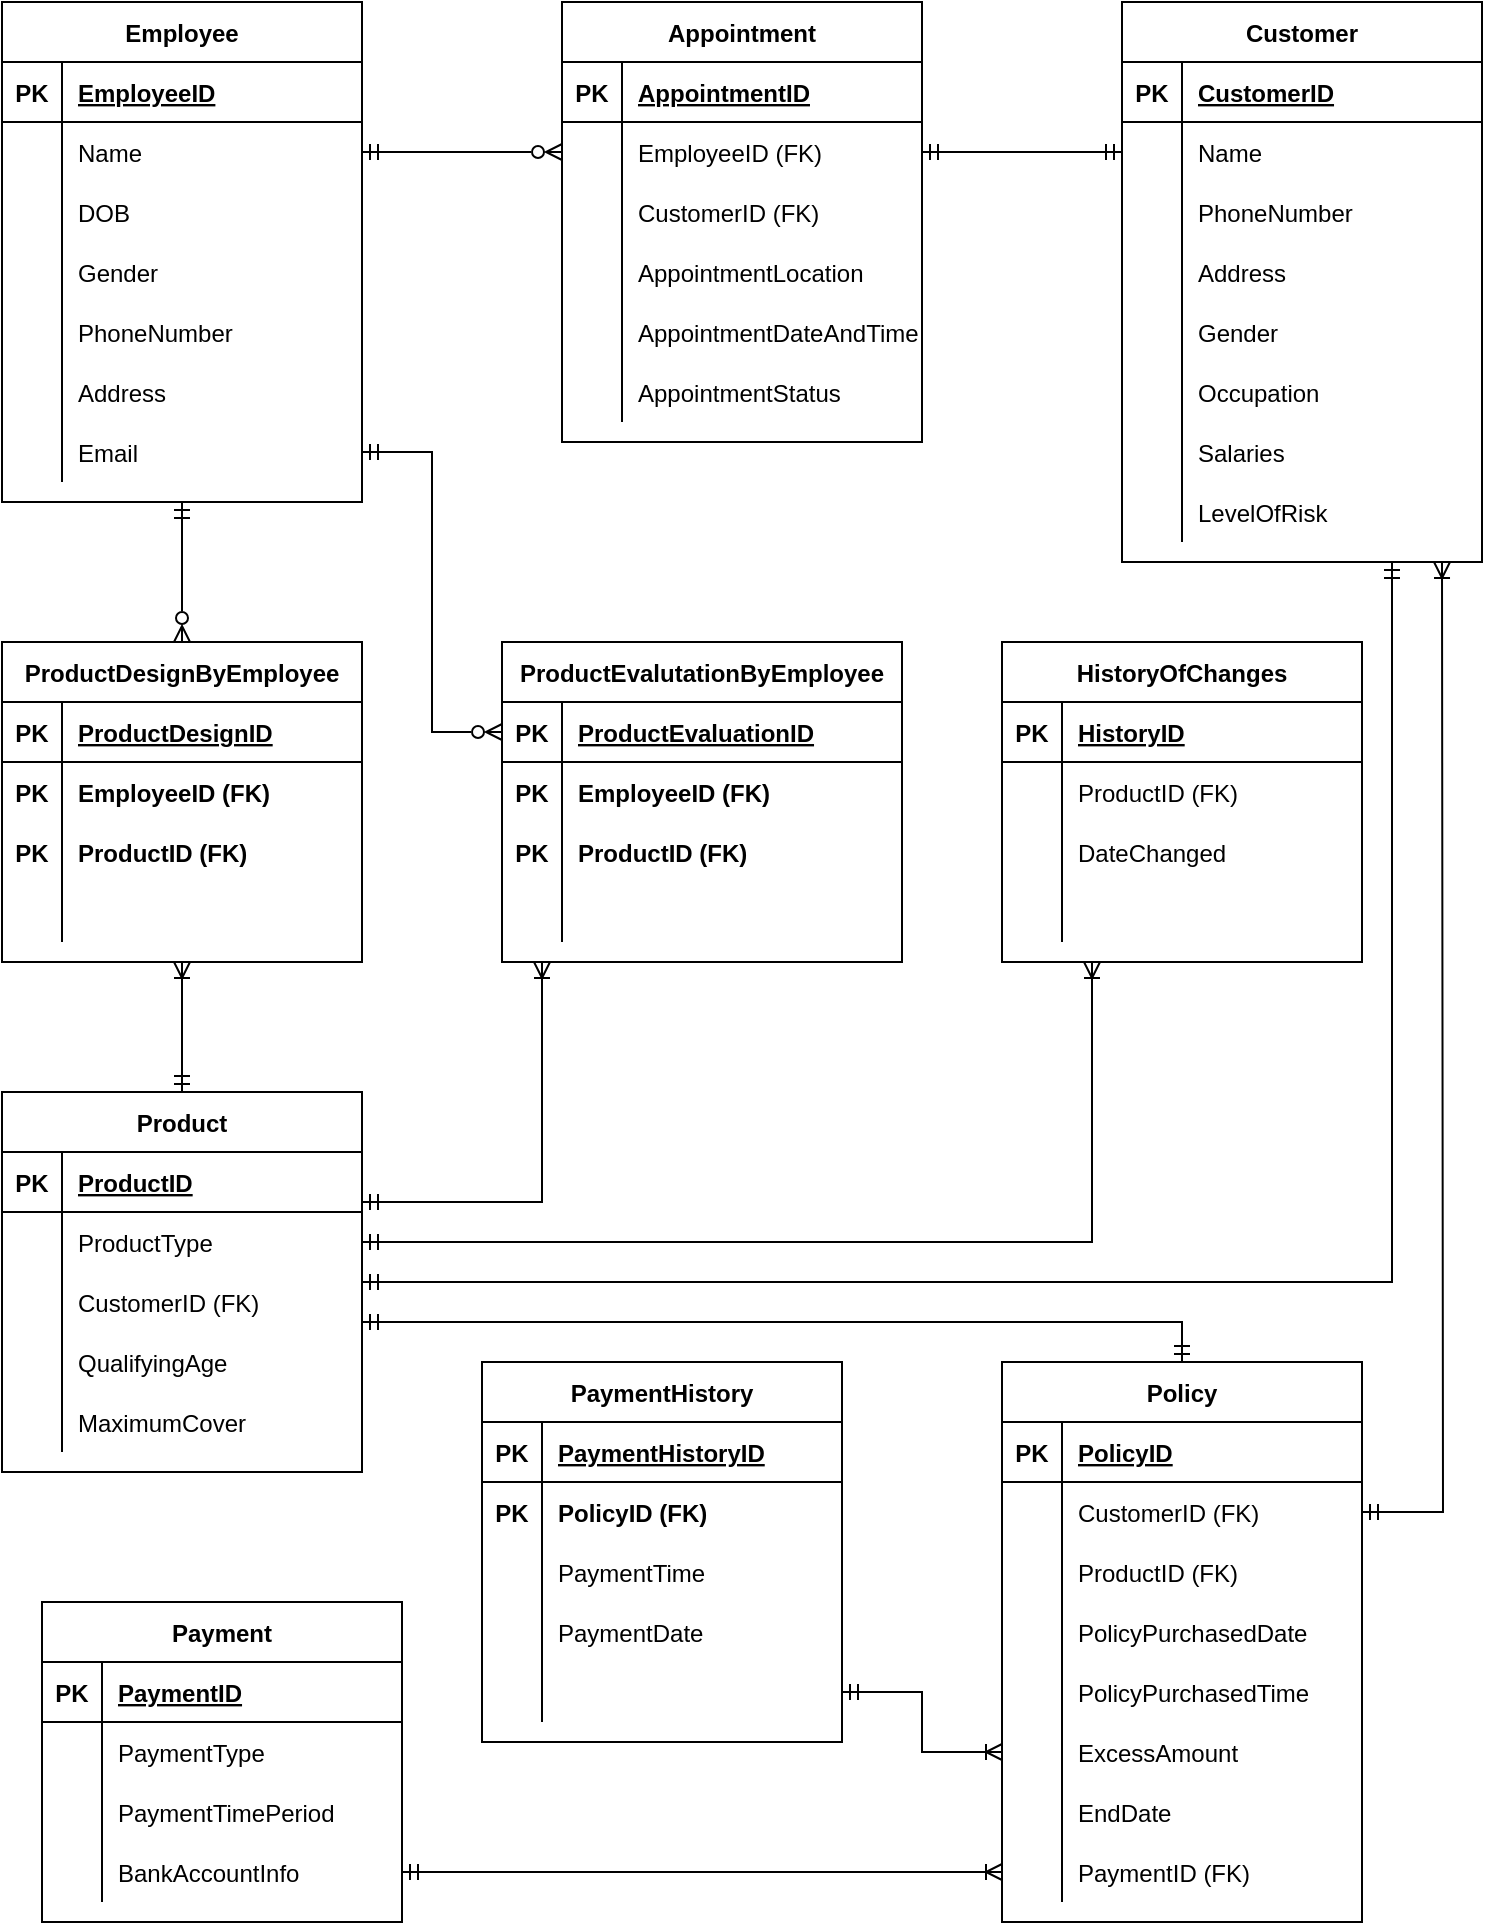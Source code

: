 <mxfile version="20.2.4" type="github">
  <diagram id="yz4RsdBNPAOUkbn5h4cf" name="Page-1">
    <mxGraphModel dx="946" dy="673" grid="1" gridSize="10" guides="1" tooltips="1" connect="1" arrows="1" fold="1" page="1" pageScale="1" pageWidth="827" pageHeight="1169" math="0" shadow="0">
      <root>
        <mxCell id="0" />
        <mxCell id="1" parent="0" />
        <mxCell id="bqhDNf6r4O0uU8mKn5JM-112" style="edgeStyle=orthogonalEdgeStyle;rounded=0;orthogonalLoop=1;jettySize=auto;html=1;entryX=0.5;entryY=0;entryDx=0;entryDy=0;startArrow=ERmandOne;startFill=0;endArrow=ERzeroToMany;endFill=0;" edge="1" parent="1" source="bqhDNf6r4O0uU8mKn5JM-1" target="bqhDNf6r4O0uU8mKn5JM-82">
          <mxGeometry relative="1" as="geometry" />
        </mxCell>
        <mxCell id="bqhDNf6r4O0uU8mKn5JM-1" value="Employee" style="shape=table;startSize=30;container=1;collapsible=1;childLayout=tableLayout;fixedRows=1;rowLines=0;fontStyle=1;align=center;resizeLast=1;" vertex="1" parent="1">
          <mxGeometry x="40" y="40" width="180" height="250" as="geometry" />
        </mxCell>
        <mxCell id="bqhDNf6r4O0uU8mKn5JM-2" value="" style="shape=tableRow;horizontal=0;startSize=0;swimlaneHead=0;swimlaneBody=0;fillColor=none;collapsible=0;dropTarget=0;points=[[0,0.5],[1,0.5]];portConstraint=eastwest;top=0;left=0;right=0;bottom=1;" vertex="1" parent="bqhDNf6r4O0uU8mKn5JM-1">
          <mxGeometry y="30" width="180" height="30" as="geometry" />
        </mxCell>
        <mxCell id="bqhDNf6r4O0uU8mKn5JM-3" value="PK" style="shape=partialRectangle;connectable=0;fillColor=none;top=0;left=0;bottom=0;right=0;fontStyle=1;overflow=hidden;" vertex="1" parent="bqhDNf6r4O0uU8mKn5JM-2">
          <mxGeometry width="30" height="30" as="geometry">
            <mxRectangle width="30" height="30" as="alternateBounds" />
          </mxGeometry>
        </mxCell>
        <mxCell id="bqhDNf6r4O0uU8mKn5JM-4" value="EmployeeID" style="shape=partialRectangle;connectable=0;fillColor=none;top=0;left=0;bottom=0;right=0;align=left;spacingLeft=6;fontStyle=5;overflow=hidden;" vertex="1" parent="bqhDNf6r4O0uU8mKn5JM-2">
          <mxGeometry x="30" width="150" height="30" as="geometry">
            <mxRectangle width="150" height="30" as="alternateBounds" />
          </mxGeometry>
        </mxCell>
        <mxCell id="bqhDNf6r4O0uU8mKn5JM-5" value="" style="shape=tableRow;horizontal=0;startSize=0;swimlaneHead=0;swimlaneBody=0;fillColor=none;collapsible=0;dropTarget=0;points=[[0,0.5],[1,0.5]];portConstraint=eastwest;top=0;left=0;right=0;bottom=0;" vertex="1" parent="bqhDNf6r4O0uU8mKn5JM-1">
          <mxGeometry y="60" width="180" height="30" as="geometry" />
        </mxCell>
        <mxCell id="bqhDNf6r4O0uU8mKn5JM-6" value="" style="shape=partialRectangle;connectable=0;fillColor=none;top=0;left=0;bottom=0;right=0;editable=1;overflow=hidden;" vertex="1" parent="bqhDNf6r4O0uU8mKn5JM-5">
          <mxGeometry width="30" height="30" as="geometry">
            <mxRectangle width="30" height="30" as="alternateBounds" />
          </mxGeometry>
        </mxCell>
        <mxCell id="bqhDNf6r4O0uU8mKn5JM-7" value="Name" style="shape=partialRectangle;connectable=0;fillColor=none;top=0;left=0;bottom=0;right=0;align=left;spacingLeft=6;overflow=hidden;" vertex="1" parent="bqhDNf6r4O0uU8mKn5JM-5">
          <mxGeometry x="30" width="150" height="30" as="geometry">
            <mxRectangle width="150" height="30" as="alternateBounds" />
          </mxGeometry>
        </mxCell>
        <mxCell id="bqhDNf6r4O0uU8mKn5JM-8" value="" style="shape=tableRow;horizontal=0;startSize=0;swimlaneHead=0;swimlaneBody=0;fillColor=none;collapsible=0;dropTarget=0;points=[[0,0.5],[1,0.5]];portConstraint=eastwest;top=0;left=0;right=0;bottom=0;" vertex="1" parent="bqhDNf6r4O0uU8mKn5JM-1">
          <mxGeometry y="90" width="180" height="30" as="geometry" />
        </mxCell>
        <mxCell id="bqhDNf6r4O0uU8mKn5JM-9" value="" style="shape=partialRectangle;connectable=0;fillColor=none;top=0;left=0;bottom=0;right=0;editable=1;overflow=hidden;" vertex="1" parent="bqhDNf6r4O0uU8mKn5JM-8">
          <mxGeometry width="30" height="30" as="geometry">
            <mxRectangle width="30" height="30" as="alternateBounds" />
          </mxGeometry>
        </mxCell>
        <mxCell id="bqhDNf6r4O0uU8mKn5JM-10" value="DOB" style="shape=partialRectangle;connectable=0;fillColor=none;top=0;left=0;bottom=0;right=0;align=left;spacingLeft=6;overflow=hidden;" vertex="1" parent="bqhDNf6r4O0uU8mKn5JM-8">
          <mxGeometry x="30" width="150" height="30" as="geometry">
            <mxRectangle width="150" height="30" as="alternateBounds" />
          </mxGeometry>
        </mxCell>
        <mxCell id="bqhDNf6r4O0uU8mKn5JM-11" value="" style="shape=tableRow;horizontal=0;startSize=0;swimlaneHead=0;swimlaneBody=0;fillColor=none;collapsible=0;dropTarget=0;points=[[0,0.5],[1,0.5]];portConstraint=eastwest;top=0;left=0;right=0;bottom=0;" vertex="1" parent="bqhDNf6r4O0uU8mKn5JM-1">
          <mxGeometry y="120" width="180" height="30" as="geometry" />
        </mxCell>
        <mxCell id="bqhDNf6r4O0uU8mKn5JM-12" value="" style="shape=partialRectangle;connectable=0;fillColor=none;top=0;left=0;bottom=0;right=0;editable=1;overflow=hidden;" vertex="1" parent="bqhDNf6r4O0uU8mKn5JM-11">
          <mxGeometry width="30" height="30" as="geometry">
            <mxRectangle width="30" height="30" as="alternateBounds" />
          </mxGeometry>
        </mxCell>
        <mxCell id="bqhDNf6r4O0uU8mKn5JM-13" value="Gender" style="shape=partialRectangle;connectable=0;fillColor=none;top=0;left=0;bottom=0;right=0;align=left;spacingLeft=6;overflow=hidden;" vertex="1" parent="bqhDNf6r4O0uU8mKn5JM-11">
          <mxGeometry x="30" width="150" height="30" as="geometry">
            <mxRectangle width="150" height="30" as="alternateBounds" />
          </mxGeometry>
        </mxCell>
        <mxCell id="bqhDNf6r4O0uU8mKn5JM-40" value="" style="shape=tableRow;horizontal=0;startSize=0;swimlaneHead=0;swimlaneBody=0;fillColor=none;collapsible=0;dropTarget=0;points=[[0,0.5],[1,0.5]];portConstraint=eastwest;top=0;left=0;right=0;bottom=0;" vertex="1" parent="bqhDNf6r4O0uU8mKn5JM-1">
          <mxGeometry y="150" width="180" height="30" as="geometry" />
        </mxCell>
        <mxCell id="bqhDNf6r4O0uU8mKn5JM-41" value="" style="shape=partialRectangle;connectable=0;fillColor=none;top=0;left=0;bottom=0;right=0;editable=1;overflow=hidden;" vertex="1" parent="bqhDNf6r4O0uU8mKn5JM-40">
          <mxGeometry width="30" height="30" as="geometry">
            <mxRectangle width="30" height="30" as="alternateBounds" />
          </mxGeometry>
        </mxCell>
        <mxCell id="bqhDNf6r4O0uU8mKn5JM-42" value="PhoneNumber" style="shape=partialRectangle;connectable=0;fillColor=none;top=0;left=0;bottom=0;right=0;align=left;spacingLeft=6;overflow=hidden;" vertex="1" parent="bqhDNf6r4O0uU8mKn5JM-40">
          <mxGeometry x="30" width="150" height="30" as="geometry">
            <mxRectangle width="150" height="30" as="alternateBounds" />
          </mxGeometry>
        </mxCell>
        <mxCell id="bqhDNf6r4O0uU8mKn5JM-43" value="" style="shape=tableRow;horizontal=0;startSize=0;swimlaneHead=0;swimlaneBody=0;fillColor=none;collapsible=0;dropTarget=0;points=[[0,0.5],[1,0.5]];portConstraint=eastwest;top=0;left=0;right=0;bottom=0;" vertex="1" parent="bqhDNf6r4O0uU8mKn5JM-1">
          <mxGeometry y="180" width="180" height="30" as="geometry" />
        </mxCell>
        <mxCell id="bqhDNf6r4O0uU8mKn5JM-44" value="" style="shape=partialRectangle;connectable=0;fillColor=none;top=0;left=0;bottom=0;right=0;editable=1;overflow=hidden;" vertex="1" parent="bqhDNf6r4O0uU8mKn5JM-43">
          <mxGeometry width="30" height="30" as="geometry">
            <mxRectangle width="30" height="30" as="alternateBounds" />
          </mxGeometry>
        </mxCell>
        <mxCell id="bqhDNf6r4O0uU8mKn5JM-45" value="Address" style="shape=partialRectangle;connectable=0;fillColor=none;top=0;left=0;bottom=0;right=0;align=left;spacingLeft=6;overflow=hidden;" vertex="1" parent="bqhDNf6r4O0uU8mKn5JM-43">
          <mxGeometry x="30" width="150" height="30" as="geometry">
            <mxRectangle width="150" height="30" as="alternateBounds" />
          </mxGeometry>
        </mxCell>
        <mxCell id="bqhDNf6r4O0uU8mKn5JM-46" value="" style="shape=tableRow;horizontal=0;startSize=0;swimlaneHead=0;swimlaneBody=0;fillColor=none;collapsible=0;dropTarget=0;points=[[0,0.5],[1,0.5]];portConstraint=eastwest;top=0;left=0;right=0;bottom=0;" vertex="1" parent="bqhDNf6r4O0uU8mKn5JM-1">
          <mxGeometry y="210" width="180" height="30" as="geometry" />
        </mxCell>
        <mxCell id="bqhDNf6r4O0uU8mKn5JM-47" value="" style="shape=partialRectangle;connectable=0;fillColor=none;top=0;left=0;bottom=0;right=0;editable=1;overflow=hidden;" vertex="1" parent="bqhDNf6r4O0uU8mKn5JM-46">
          <mxGeometry width="30" height="30" as="geometry">
            <mxRectangle width="30" height="30" as="alternateBounds" />
          </mxGeometry>
        </mxCell>
        <mxCell id="bqhDNf6r4O0uU8mKn5JM-48" value="Email" style="shape=partialRectangle;connectable=0;fillColor=none;top=0;left=0;bottom=0;right=0;align=left;spacingLeft=6;overflow=hidden;" vertex="1" parent="bqhDNf6r4O0uU8mKn5JM-46">
          <mxGeometry x="30" width="150" height="30" as="geometry">
            <mxRectangle width="150" height="30" as="alternateBounds" />
          </mxGeometry>
        </mxCell>
        <mxCell id="bqhDNf6r4O0uU8mKn5JM-14" value="Appointment" style="shape=table;startSize=30;container=1;collapsible=1;childLayout=tableLayout;fixedRows=1;rowLines=0;fontStyle=1;align=center;resizeLast=1;" vertex="1" parent="1">
          <mxGeometry x="320" y="40" width="180" height="220" as="geometry" />
        </mxCell>
        <mxCell id="bqhDNf6r4O0uU8mKn5JM-15" value="" style="shape=tableRow;horizontal=0;startSize=0;swimlaneHead=0;swimlaneBody=0;fillColor=none;collapsible=0;dropTarget=0;points=[[0,0.5],[1,0.5]];portConstraint=eastwest;top=0;left=0;right=0;bottom=1;" vertex="1" parent="bqhDNf6r4O0uU8mKn5JM-14">
          <mxGeometry y="30" width="180" height="30" as="geometry" />
        </mxCell>
        <mxCell id="bqhDNf6r4O0uU8mKn5JM-16" value="PK" style="shape=partialRectangle;connectable=0;fillColor=none;top=0;left=0;bottom=0;right=0;fontStyle=1;overflow=hidden;" vertex="1" parent="bqhDNf6r4O0uU8mKn5JM-15">
          <mxGeometry width="30" height="30" as="geometry">
            <mxRectangle width="30" height="30" as="alternateBounds" />
          </mxGeometry>
        </mxCell>
        <mxCell id="bqhDNf6r4O0uU8mKn5JM-17" value="AppointmentID" style="shape=partialRectangle;connectable=0;fillColor=none;top=0;left=0;bottom=0;right=0;align=left;spacingLeft=6;fontStyle=5;overflow=hidden;" vertex="1" parent="bqhDNf6r4O0uU8mKn5JM-15">
          <mxGeometry x="30" width="150" height="30" as="geometry">
            <mxRectangle width="150" height="30" as="alternateBounds" />
          </mxGeometry>
        </mxCell>
        <mxCell id="bqhDNf6r4O0uU8mKn5JM-18" value="" style="shape=tableRow;horizontal=0;startSize=0;swimlaneHead=0;swimlaneBody=0;fillColor=none;collapsible=0;dropTarget=0;points=[[0,0.5],[1,0.5]];portConstraint=eastwest;top=0;left=0;right=0;bottom=0;" vertex="1" parent="bqhDNf6r4O0uU8mKn5JM-14">
          <mxGeometry y="60" width="180" height="30" as="geometry" />
        </mxCell>
        <mxCell id="bqhDNf6r4O0uU8mKn5JM-19" value="" style="shape=partialRectangle;connectable=0;fillColor=none;top=0;left=0;bottom=0;right=0;editable=1;overflow=hidden;" vertex="1" parent="bqhDNf6r4O0uU8mKn5JM-18">
          <mxGeometry width="30" height="30" as="geometry">
            <mxRectangle width="30" height="30" as="alternateBounds" />
          </mxGeometry>
        </mxCell>
        <mxCell id="bqhDNf6r4O0uU8mKn5JM-20" value="EmployeeID (FK)" style="shape=partialRectangle;connectable=0;fillColor=none;top=0;left=0;bottom=0;right=0;align=left;spacingLeft=6;overflow=hidden;" vertex="1" parent="bqhDNf6r4O0uU8mKn5JM-18">
          <mxGeometry x="30" width="150" height="30" as="geometry">
            <mxRectangle width="150" height="30" as="alternateBounds" />
          </mxGeometry>
        </mxCell>
        <mxCell id="bqhDNf6r4O0uU8mKn5JM-21" value="" style="shape=tableRow;horizontal=0;startSize=0;swimlaneHead=0;swimlaneBody=0;fillColor=none;collapsible=0;dropTarget=0;points=[[0,0.5],[1,0.5]];portConstraint=eastwest;top=0;left=0;right=0;bottom=0;" vertex="1" parent="bqhDNf6r4O0uU8mKn5JM-14">
          <mxGeometry y="90" width="180" height="30" as="geometry" />
        </mxCell>
        <mxCell id="bqhDNf6r4O0uU8mKn5JM-22" value="" style="shape=partialRectangle;connectable=0;fillColor=none;top=0;left=0;bottom=0;right=0;editable=1;overflow=hidden;" vertex="1" parent="bqhDNf6r4O0uU8mKn5JM-21">
          <mxGeometry width="30" height="30" as="geometry">
            <mxRectangle width="30" height="30" as="alternateBounds" />
          </mxGeometry>
        </mxCell>
        <mxCell id="bqhDNf6r4O0uU8mKn5JM-23" value="CustomerID (FK)" style="shape=partialRectangle;connectable=0;fillColor=none;top=0;left=0;bottom=0;right=0;align=left;spacingLeft=6;overflow=hidden;" vertex="1" parent="bqhDNf6r4O0uU8mKn5JM-21">
          <mxGeometry x="30" width="150" height="30" as="geometry">
            <mxRectangle width="150" height="30" as="alternateBounds" />
          </mxGeometry>
        </mxCell>
        <mxCell id="bqhDNf6r4O0uU8mKn5JM-24" value="" style="shape=tableRow;horizontal=0;startSize=0;swimlaneHead=0;swimlaneBody=0;fillColor=none;collapsible=0;dropTarget=0;points=[[0,0.5],[1,0.5]];portConstraint=eastwest;top=0;left=0;right=0;bottom=0;" vertex="1" parent="bqhDNf6r4O0uU8mKn5JM-14">
          <mxGeometry y="120" width="180" height="30" as="geometry" />
        </mxCell>
        <mxCell id="bqhDNf6r4O0uU8mKn5JM-25" value="" style="shape=partialRectangle;connectable=0;fillColor=none;top=0;left=0;bottom=0;right=0;editable=1;overflow=hidden;" vertex="1" parent="bqhDNf6r4O0uU8mKn5JM-24">
          <mxGeometry width="30" height="30" as="geometry">
            <mxRectangle width="30" height="30" as="alternateBounds" />
          </mxGeometry>
        </mxCell>
        <mxCell id="bqhDNf6r4O0uU8mKn5JM-26" value="AppointmentLocation" style="shape=partialRectangle;connectable=0;fillColor=none;top=0;left=0;bottom=0;right=0;align=left;spacingLeft=6;overflow=hidden;" vertex="1" parent="bqhDNf6r4O0uU8mKn5JM-24">
          <mxGeometry x="30" width="150" height="30" as="geometry">
            <mxRectangle width="150" height="30" as="alternateBounds" />
          </mxGeometry>
        </mxCell>
        <mxCell id="bqhDNf6r4O0uU8mKn5JM-61" value="" style="shape=tableRow;horizontal=0;startSize=0;swimlaneHead=0;swimlaneBody=0;fillColor=none;collapsible=0;dropTarget=0;points=[[0,0.5],[1,0.5]];portConstraint=eastwest;top=0;left=0;right=0;bottom=0;" vertex="1" parent="bqhDNf6r4O0uU8mKn5JM-14">
          <mxGeometry y="150" width="180" height="30" as="geometry" />
        </mxCell>
        <mxCell id="bqhDNf6r4O0uU8mKn5JM-62" value="" style="shape=partialRectangle;connectable=0;fillColor=none;top=0;left=0;bottom=0;right=0;editable=1;overflow=hidden;" vertex="1" parent="bqhDNf6r4O0uU8mKn5JM-61">
          <mxGeometry width="30" height="30" as="geometry">
            <mxRectangle width="30" height="30" as="alternateBounds" />
          </mxGeometry>
        </mxCell>
        <mxCell id="bqhDNf6r4O0uU8mKn5JM-63" value="AppointmentDateAndTime" style="shape=partialRectangle;connectable=0;fillColor=none;top=0;left=0;bottom=0;right=0;align=left;spacingLeft=6;overflow=hidden;" vertex="1" parent="bqhDNf6r4O0uU8mKn5JM-61">
          <mxGeometry x="30" width="150" height="30" as="geometry">
            <mxRectangle width="150" height="30" as="alternateBounds" />
          </mxGeometry>
        </mxCell>
        <mxCell id="bqhDNf6r4O0uU8mKn5JM-64" value="" style="shape=tableRow;horizontal=0;startSize=0;swimlaneHead=0;swimlaneBody=0;fillColor=none;collapsible=0;dropTarget=0;points=[[0,0.5],[1,0.5]];portConstraint=eastwest;top=0;left=0;right=0;bottom=0;" vertex="1" parent="bqhDNf6r4O0uU8mKn5JM-14">
          <mxGeometry y="180" width="180" height="30" as="geometry" />
        </mxCell>
        <mxCell id="bqhDNf6r4O0uU8mKn5JM-65" value="" style="shape=partialRectangle;connectable=0;fillColor=none;top=0;left=0;bottom=0;right=0;editable=1;overflow=hidden;" vertex="1" parent="bqhDNf6r4O0uU8mKn5JM-64">
          <mxGeometry width="30" height="30" as="geometry">
            <mxRectangle width="30" height="30" as="alternateBounds" />
          </mxGeometry>
        </mxCell>
        <mxCell id="bqhDNf6r4O0uU8mKn5JM-66" value="AppointmentStatus" style="shape=partialRectangle;connectable=0;fillColor=none;top=0;left=0;bottom=0;right=0;align=left;spacingLeft=6;overflow=hidden;" vertex="1" parent="bqhDNf6r4O0uU8mKn5JM-64">
          <mxGeometry x="30" width="150" height="30" as="geometry">
            <mxRectangle width="150" height="30" as="alternateBounds" />
          </mxGeometry>
        </mxCell>
        <mxCell id="bqhDNf6r4O0uU8mKn5JM-27" value="Customer" style="shape=table;startSize=30;container=1;collapsible=1;childLayout=tableLayout;fixedRows=1;rowLines=0;fontStyle=1;align=center;resizeLast=1;" vertex="1" parent="1">
          <mxGeometry x="600" y="40" width="180" height="280" as="geometry" />
        </mxCell>
        <mxCell id="bqhDNf6r4O0uU8mKn5JM-28" value="" style="shape=tableRow;horizontal=0;startSize=0;swimlaneHead=0;swimlaneBody=0;fillColor=none;collapsible=0;dropTarget=0;points=[[0,0.5],[1,0.5]];portConstraint=eastwest;top=0;left=0;right=0;bottom=1;" vertex="1" parent="bqhDNf6r4O0uU8mKn5JM-27">
          <mxGeometry y="30" width="180" height="30" as="geometry" />
        </mxCell>
        <mxCell id="bqhDNf6r4O0uU8mKn5JM-29" value="PK" style="shape=partialRectangle;connectable=0;fillColor=none;top=0;left=0;bottom=0;right=0;fontStyle=1;overflow=hidden;" vertex="1" parent="bqhDNf6r4O0uU8mKn5JM-28">
          <mxGeometry width="30" height="30" as="geometry">
            <mxRectangle width="30" height="30" as="alternateBounds" />
          </mxGeometry>
        </mxCell>
        <mxCell id="bqhDNf6r4O0uU8mKn5JM-30" value="CustomerID" style="shape=partialRectangle;connectable=0;fillColor=none;top=0;left=0;bottom=0;right=0;align=left;spacingLeft=6;fontStyle=5;overflow=hidden;" vertex="1" parent="bqhDNf6r4O0uU8mKn5JM-28">
          <mxGeometry x="30" width="150" height="30" as="geometry">
            <mxRectangle width="150" height="30" as="alternateBounds" />
          </mxGeometry>
        </mxCell>
        <mxCell id="bqhDNf6r4O0uU8mKn5JM-31" value="" style="shape=tableRow;horizontal=0;startSize=0;swimlaneHead=0;swimlaneBody=0;fillColor=none;collapsible=0;dropTarget=0;points=[[0,0.5],[1,0.5]];portConstraint=eastwest;top=0;left=0;right=0;bottom=0;" vertex="1" parent="bqhDNf6r4O0uU8mKn5JM-27">
          <mxGeometry y="60" width="180" height="30" as="geometry" />
        </mxCell>
        <mxCell id="bqhDNf6r4O0uU8mKn5JM-32" value="" style="shape=partialRectangle;connectable=0;fillColor=none;top=0;left=0;bottom=0;right=0;editable=1;overflow=hidden;" vertex="1" parent="bqhDNf6r4O0uU8mKn5JM-31">
          <mxGeometry width="30" height="30" as="geometry">
            <mxRectangle width="30" height="30" as="alternateBounds" />
          </mxGeometry>
        </mxCell>
        <mxCell id="bqhDNf6r4O0uU8mKn5JM-33" value="Name" style="shape=partialRectangle;connectable=0;fillColor=none;top=0;left=0;bottom=0;right=0;align=left;spacingLeft=6;overflow=hidden;" vertex="1" parent="bqhDNf6r4O0uU8mKn5JM-31">
          <mxGeometry x="30" width="150" height="30" as="geometry">
            <mxRectangle width="150" height="30" as="alternateBounds" />
          </mxGeometry>
        </mxCell>
        <mxCell id="bqhDNf6r4O0uU8mKn5JM-34" value="" style="shape=tableRow;horizontal=0;startSize=0;swimlaneHead=0;swimlaneBody=0;fillColor=none;collapsible=0;dropTarget=0;points=[[0,0.5],[1,0.5]];portConstraint=eastwest;top=0;left=0;right=0;bottom=0;" vertex="1" parent="bqhDNf6r4O0uU8mKn5JM-27">
          <mxGeometry y="90" width="180" height="30" as="geometry" />
        </mxCell>
        <mxCell id="bqhDNf6r4O0uU8mKn5JM-35" value="" style="shape=partialRectangle;connectable=0;fillColor=none;top=0;left=0;bottom=0;right=0;editable=1;overflow=hidden;" vertex="1" parent="bqhDNf6r4O0uU8mKn5JM-34">
          <mxGeometry width="30" height="30" as="geometry">
            <mxRectangle width="30" height="30" as="alternateBounds" />
          </mxGeometry>
        </mxCell>
        <mxCell id="bqhDNf6r4O0uU8mKn5JM-36" value="PhoneNumber" style="shape=partialRectangle;connectable=0;fillColor=none;top=0;left=0;bottom=0;right=0;align=left;spacingLeft=6;overflow=hidden;" vertex="1" parent="bqhDNf6r4O0uU8mKn5JM-34">
          <mxGeometry x="30" width="150" height="30" as="geometry">
            <mxRectangle width="150" height="30" as="alternateBounds" />
          </mxGeometry>
        </mxCell>
        <mxCell id="bqhDNf6r4O0uU8mKn5JM-37" value="" style="shape=tableRow;horizontal=0;startSize=0;swimlaneHead=0;swimlaneBody=0;fillColor=none;collapsible=0;dropTarget=0;points=[[0,0.5],[1,0.5]];portConstraint=eastwest;top=0;left=0;right=0;bottom=0;" vertex="1" parent="bqhDNf6r4O0uU8mKn5JM-27">
          <mxGeometry y="120" width="180" height="30" as="geometry" />
        </mxCell>
        <mxCell id="bqhDNf6r4O0uU8mKn5JM-38" value="" style="shape=partialRectangle;connectable=0;fillColor=none;top=0;left=0;bottom=0;right=0;editable=1;overflow=hidden;" vertex="1" parent="bqhDNf6r4O0uU8mKn5JM-37">
          <mxGeometry width="30" height="30" as="geometry">
            <mxRectangle width="30" height="30" as="alternateBounds" />
          </mxGeometry>
        </mxCell>
        <mxCell id="bqhDNf6r4O0uU8mKn5JM-39" value="Address" style="shape=partialRectangle;connectable=0;fillColor=none;top=0;left=0;bottom=0;right=0;align=left;spacingLeft=6;overflow=hidden;" vertex="1" parent="bqhDNf6r4O0uU8mKn5JM-37">
          <mxGeometry x="30" width="150" height="30" as="geometry">
            <mxRectangle width="150" height="30" as="alternateBounds" />
          </mxGeometry>
        </mxCell>
        <mxCell id="bqhDNf6r4O0uU8mKn5JM-49" value="" style="shape=tableRow;horizontal=0;startSize=0;swimlaneHead=0;swimlaneBody=0;fillColor=none;collapsible=0;dropTarget=0;points=[[0,0.5],[1,0.5]];portConstraint=eastwest;top=0;left=0;right=0;bottom=0;" vertex="1" parent="bqhDNf6r4O0uU8mKn5JM-27">
          <mxGeometry y="150" width="180" height="30" as="geometry" />
        </mxCell>
        <mxCell id="bqhDNf6r4O0uU8mKn5JM-50" value="" style="shape=partialRectangle;connectable=0;fillColor=none;top=0;left=0;bottom=0;right=0;editable=1;overflow=hidden;" vertex="1" parent="bqhDNf6r4O0uU8mKn5JM-49">
          <mxGeometry width="30" height="30" as="geometry">
            <mxRectangle width="30" height="30" as="alternateBounds" />
          </mxGeometry>
        </mxCell>
        <mxCell id="bqhDNf6r4O0uU8mKn5JM-51" value="Gender" style="shape=partialRectangle;connectable=0;fillColor=none;top=0;left=0;bottom=0;right=0;align=left;spacingLeft=6;overflow=hidden;" vertex="1" parent="bqhDNf6r4O0uU8mKn5JM-49">
          <mxGeometry x="30" width="150" height="30" as="geometry">
            <mxRectangle width="150" height="30" as="alternateBounds" />
          </mxGeometry>
        </mxCell>
        <mxCell id="bqhDNf6r4O0uU8mKn5JM-52" value="" style="shape=tableRow;horizontal=0;startSize=0;swimlaneHead=0;swimlaneBody=0;fillColor=none;collapsible=0;dropTarget=0;points=[[0,0.5],[1,0.5]];portConstraint=eastwest;top=0;left=0;right=0;bottom=0;" vertex="1" parent="bqhDNf6r4O0uU8mKn5JM-27">
          <mxGeometry y="180" width="180" height="30" as="geometry" />
        </mxCell>
        <mxCell id="bqhDNf6r4O0uU8mKn5JM-53" value="" style="shape=partialRectangle;connectable=0;fillColor=none;top=0;left=0;bottom=0;right=0;editable=1;overflow=hidden;" vertex="1" parent="bqhDNf6r4O0uU8mKn5JM-52">
          <mxGeometry width="30" height="30" as="geometry">
            <mxRectangle width="30" height="30" as="alternateBounds" />
          </mxGeometry>
        </mxCell>
        <mxCell id="bqhDNf6r4O0uU8mKn5JM-54" value="Occupation" style="shape=partialRectangle;connectable=0;fillColor=none;top=0;left=0;bottom=0;right=0;align=left;spacingLeft=6;overflow=hidden;" vertex="1" parent="bqhDNf6r4O0uU8mKn5JM-52">
          <mxGeometry x="30" width="150" height="30" as="geometry">
            <mxRectangle width="150" height="30" as="alternateBounds" />
          </mxGeometry>
        </mxCell>
        <mxCell id="bqhDNf6r4O0uU8mKn5JM-55" value="" style="shape=tableRow;horizontal=0;startSize=0;swimlaneHead=0;swimlaneBody=0;fillColor=none;collapsible=0;dropTarget=0;points=[[0,0.5],[1,0.5]];portConstraint=eastwest;top=0;left=0;right=0;bottom=0;" vertex="1" parent="bqhDNf6r4O0uU8mKn5JM-27">
          <mxGeometry y="210" width="180" height="30" as="geometry" />
        </mxCell>
        <mxCell id="bqhDNf6r4O0uU8mKn5JM-56" value="" style="shape=partialRectangle;connectable=0;fillColor=none;top=0;left=0;bottom=0;right=0;editable=1;overflow=hidden;" vertex="1" parent="bqhDNf6r4O0uU8mKn5JM-55">
          <mxGeometry width="30" height="30" as="geometry">
            <mxRectangle width="30" height="30" as="alternateBounds" />
          </mxGeometry>
        </mxCell>
        <mxCell id="bqhDNf6r4O0uU8mKn5JM-57" value="Salaries" style="shape=partialRectangle;connectable=0;fillColor=none;top=0;left=0;bottom=0;right=0;align=left;spacingLeft=6;overflow=hidden;" vertex="1" parent="bqhDNf6r4O0uU8mKn5JM-55">
          <mxGeometry x="30" width="150" height="30" as="geometry">
            <mxRectangle width="150" height="30" as="alternateBounds" />
          </mxGeometry>
        </mxCell>
        <mxCell id="bqhDNf6r4O0uU8mKn5JM-58" value="" style="shape=tableRow;horizontal=0;startSize=0;swimlaneHead=0;swimlaneBody=0;fillColor=none;collapsible=0;dropTarget=0;points=[[0,0.5],[1,0.5]];portConstraint=eastwest;top=0;left=0;right=0;bottom=0;" vertex="1" parent="bqhDNf6r4O0uU8mKn5JM-27">
          <mxGeometry y="240" width="180" height="30" as="geometry" />
        </mxCell>
        <mxCell id="bqhDNf6r4O0uU8mKn5JM-59" value="" style="shape=partialRectangle;connectable=0;fillColor=none;top=0;left=0;bottom=0;right=0;editable=1;overflow=hidden;" vertex="1" parent="bqhDNf6r4O0uU8mKn5JM-58">
          <mxGeometry width="30" height="30" as="geometry">
            <mxRectangle width="30" height="30" as="alternateBounds" />
          </mxGeometry>
        </mxCell>
        <mxCell id="bqhDNf6r4O0uU8mKn5JM-60" value="LevelOfRisk" style="shape=partialRectangle;connectable=0;fillColor=none;top=0;left=0;bottom=0;right=0;align=left;spacingLeft=6;overflow=hidden;" vertex="1" parent="bqhDNf6r4O0uU8mKn5JM-58">
          <mxGeometry x="30" width="150" height="30" as="geometry">
            <mxRectangle width="150" height="30" as="alternateBounds" />
          </mxGeometry>
        </mxCell>
        <mxCell id="bqhDNf6r4O0uU8mKn5JM-67" style="edgeStyle=orthogonalEdgeStyle;rounded=0;orthogonalLoop=1;jettySize=auto;html=1;entryX=0;entryY=0.5;entryDx=0;entryDy=0;startArrow=ERmandOne;startFill=0;endArrow=ERzeroToMany;endFill=0;" edge="1" parent="1" source="bqhDNf6r4O0uU8mKn5JM-5" target="bqhDNf6r4O0uU8mKn5JM-18">
          <mxGeometry relative="1" as="geometry" />
        </mxCell>
        <mxCell id="bqhDNf6r4O0uU8mKn5JM-68" style="edgeStyle=orthogonalEdgeStyle;rounded=0;orthogonalLoop=1;jettySize=auto;html=1;entryX=1;entryY=0.5;entryDx=0;entryDy=0;startArrow=ERmandOne;startFill=0;endArrow=ERmandOne;endFill=0;" edge="1" parent="1" source="bqhDNf6r4O0uU8mKn5JM-31" target="bqhDNf6r4O0uU8mKn5JM-18">
          <mxGeometry relative="1" as="geometry" />
        </mxCell>
        <mxCell id="bqhDNf6r4O0uU8mKn5JM-111" style="edgeStyle=orthogonalEdgeStyle;rounded=0;orthogonalLoop=1;jettySize=auto;html=1;entryX=0.75;entryY=1;entryDx=0;entryDy=0;startArrow=ERmandOne;startFill=0;endArrow=ERmandOne;endFill=0;" edge="1" parent="1" source="bqhDNf6r4O0uU8mKn5JM-69" target="bqhDNf6r4O0uU8mKn5JM-27">
          <mxGeometry relative="1" as="geometry">
            <Array as="points">
              <mxPoint x="735" y="680" />
            </Array>
          </mxGeometry>
        </mxCell>
        <mxCell id="bqhDNf6r4O0uU8mKn5JM-113" style="edgeStyle=orthogonalEdgeStyle;rounded=0;orthogonalLoop=1;jettySize=auto;html=1;entryX=0.5;entryY=1;entryDx=0;entryDy=0;startArrow=ERmandOne;startFill=0;endArrow=ERoneToMany;endFill=0;" edge="1" parent="1" source="bqhDNf6r4O0uU8mKn5JM-69" target="bqhDNf6r4O0uU8mKn5JM-82">
          <mxGeometry relative="1" as="geometry" />
        </mxCell>
        <mxCell id="bqhDNf6r4O0uU8mKn5JM-69" value="Product" style="shape=table;startSize=30;container=1;collapsible=1;childLayout=tableLayout;fixedRows=1;rowLines=0;fontStyle=1;align=center;resizeLast=1;" vertex="1" parent="1">
          <mxGeometry x="40" y="585" width="180" height="190" as="geometry" />
        </mxCell>
        <mxCell id="bqhDNf6r4O0uU8mKn5JM-70" value="" style="shape=tableRow;horizontal=0;startSize=0;swimlaneHead=0;swimlaneBody=0;fillColor=none;collapsible=0;dropTarget=0;points=[[0,0.5],[1,0.5]];portConstraint=eastwest;top=0;left=0;right=0;bottom=1;" vertex="1" parent="bqhDNf6r4O0uU8mKn5JM-69">
          <mxGeometry y="30" width="180" height="30" as="geometry" />
        </mxCell>
        <mxCell id="bqhDNf6r4O0uU8mKn5JM-71" value="PK" style="shape=partialRectangle;connectable=0;fillColor=none;top=0;left=0;bottom=0;right=0;fontStyle=1;overflow=hidden;" vertex="1" parent="bqhDNf6r4O0uU8mKn5JM-70">
          <mxGeometry width="30" height="30" as="geometry">
            <mxRectangle width="30" height="30" as="alternateBounds" />
          </mxGeometry>
        </mxCell>
        <mxCell id="bqhDNf6r4O0uU8mKn5JM-72" value="ProductID" style="shape=partialRectangle;connectable=0;fillColor=none;top=0;left=0;bottom=0;right=0;align=left;spacingLeft=6;fontStyle=5;overflow=hidden;" vertex="1" parent="bqhDNf6r4O0uU8mKn5JM-70">
          <mxGeometry x="30" width="150" height="30" as="geometry">
            <mxRectangle width="150" height="30" as="alternateBounds" />
          </mxGeometry>
        </mxCell>
        <mxCell id="bqhDNf6r4O0uU8mKn5JM-73" value="" style="shape=tableRow;horizontal=0;startSize=0;swimlaneHead=0;swimlaneBody=0;fillColor=none;collapsible=0;dropTarget=0;points=[[0,0.5],[1,0.5]];portConstraint=eastwest;top=0;left=0;right=0;bottom=0;" vertex="1" parent="bqhDNf6r4O0uU8mKn5JM-69">
          <mxGeometry y="60" width="180" height="30" as="geometry" />
        </mxCell>
        <mxCell id="bqhDNf6r4O0uU8mKn5JM-74" value="" style="shape=partialRectangle;connectable=0;fillColor=none;top=0;left=0;bottom=0;right=0;editable=1;overflow=hidden;" vertex="1" parent="bqhDNf6r4O0uU8mKn5JM-73">
          <mxGeometry width="30" height="30" as="geometry">
            <mxRectangle width="30" height="30" as="alternateBounds" />
          </mxGeometry>
        </mxCell>
        <mxCell id="bqhDNf6r4O0uU8mKn5JM-75" value="ProductType" style="shape=partialRectangle;connectable=0;fillColor=none;top=0;left=0;bottom=0;right=0;align=left;spacingLeft=6;overflow=hidden;" vertex="1" parent="bqhDNf6r4O0uU8mKn5JM-73">
          <mxGeometry x="30" width="150" height="30" as="geometry">
            <mxRectangle width="150" height="30" as="alternateBounds" />
          </mxGeometry>
        </mxCell>
        <mxCell id="bqhDNf6r4O0uU8mKn5JM-76" value="" style="shape=tableRow;horizontal=0;startSize=0;swimlaneHead=0;swimlaneBody=0;fillColor=none;collapsible=0;dropTarget=0;points=[[0,0.5],[1,0.5]];portConstraint=eastwest;top=0;left=0;right=0;bottom=0;" vertex="1" parent="bqhDNf6r4O0uU8mKn5JM-69">
          <mxGeometry y="90" width="180" height="30" as="geometry" />
        </mxCell>
        <mxCell id="bqhDNf6r4O0uU8mKn5JM-77" value="" style="shape=partialRectangle;connectable=0;fillColor=none;top=0;left=0;bottom=0;right=0;editable=1;overflow=hidden;" vertex="1" parent="bqhDNf6r4O0uU8mKn5JM-76">
          <mxGeometry width="30" height="30" as="geometry">
            <mxRectangle width="30" height="30" as="alternateBounds" />
          </mxGeometry>
        </mxCell>
        <mxCell id="bqhDNf6r4O0uU8mKn5JM-78" value="CustomerID (FK)" style="shape=partialRectangle;connectable=0;fillColor=none;top=0;left=0;bottom=0;right=0;align=left;spacingLeft=6;overflow=hidden;" vertex="1" parent="bqhDNf6r4O0uU8mKn5JM-76">
          <mxGeometry x="30" width="150" height="30" as="geometry">
            <mxRectangle width="150" height="30" as="alternateBounds" />
          </mxGeometry>
        </mxCell>
        <mxCell id="bqhDNf6r4O0uU8mKn5JM-79" value="" style="shape=tableRow;horizontal=0;startSize=0;swimlaneHead=0;swimlaneBody=0;fillColor=none;collapsible=0;dropTarget=0;points=[[0,0.5],[1,0.5]];portConstraint=eastwest;top=0;left=0;right=0;bottom=0;" vertex="1" parent="bqhDNf6r4O0uU8mKn5JM-69">
          <mxGeometry y="120" width="180" height="30" as="geometry" />
        </mxCell>
        <mxCell id="bqhDNf6r4O0uU8mKn5JM-80" value="" style="shape=partialRectangle;connectable=0;fillColor=none;top=0;left=0;bottom=0;right=0;editable=1;overflow=hidden;" vertex="1" parent="bqhDNf6r4O0uU8mKn5JM-79">
          <mxGeometry width="30" height="30" as="geometry">
            <mxRectangle width="30" height="30" as="alternateBounds" />
          </mxGeometry>
        </mxCell>
        <mxCell id="bqhDNf6r4O0uU8mKn5JM-81" value="QualifyingAge" style="shape=partialRectangle;connectable=0;fillColor=none;top=0;left=0;bottom=0;right=0;align=left;spacingLeft=6;overflow=hidden;" vertex="1" parent="bqhDNf6r4O0uU8mKn5JM-79">
          <mxGeometry x="30" width="150" height="30" as="geometry">
            <mxRectangle width="150" height="30" as="alternateBounds" />
          </mxGeometry>
        </mxCell>
        <mxCell id="bqhDNf6r4O0uU8mKn5JM-131" value="" style="shape=tableRow;horizontal=0;startSize=0;swimlaneHead=0;swimlaneBody=0;fillColor=none;collapsible=0;dropTarget=0;points=[[0,0.5],[1,0.5]];portConstraint=eastwest;top=0;left=0;right=0;bottom=0;" vertex="1" parent="bqhDNf6r4O0uU8mKn5JM-69">
          <mxGeometry y="150" width="180" height="30" as="geometry" />
        </mxCell>
        <mxCell id="bqhDNf6r4O0uU8mKn5JM-132" value="" style="shape=partialRectangle;connectable=0;fillColor=none;top=0;left=0;bottom=0;right=0;editable=1;overflow=hidden;" vertex="1" parent="bqhDNf6r4O0uU8mKn5JM-131">
          <mxGeometry width="30" height="30" as="geometry">
            <mxRectangle width="30" height="30" as="alternateBounds" />
          </mxGeometry>
        </mxCell>
        <mxCell id="bqhDNf6r4O0uU8mKn5JM-133" value="MaximumCover" style="shape=partialRectangle;connectable=0;fillColor=none;top=0;left=0;bottom=0;right=0;align=left;spacingLeft=6;overflow=hidden;" vertex="1" parent="bqhDNf6r4O0uU8mKn5JM-131">
          <mxGeometry x="30" width="150" height="30" as="geometry">
            <mxRectangle width="150" height="30" as="alternateBounds" />
          </mxGeometry>
        </mxCell>
        <mxCell id="bqhDNf6r4O0uU8mKn5JM-82" value="ProductDesignByEmployee" style="shape=table;startSize=30;container=1;collapsible=1;childLayout=tableLayout;fixedRows=1;rowLines=0;fontStyle=1;align=center;resizeLast=1;" vertex="1" parent="1">
          <mxGeometry x="40" y="360" width="180" height="160" as="geometry" />
        </mxCell>
        <mxCell id="bqhDNf6r4O0uU8mKn5JM-83" value="" style="shape=tableRow;horizontal=0;startSize=0;swimlaneHead=0;swimlaneBody=0;fillColor=none;collapsible=0;dropTarget=0;points=[[0,0.5],[1,0.5]];portConstraint=eastwest;top=0;left=0;right=0;bottom=1;" vertex="1" parent="bqhDNf6r4O0uU8mKn5JM-82">
          <mxGeometry y="30" width="180" height="30" as="geometry" />
        </mxCell>
        <mxCell id="bqhDNf6r4O0uU8mKn5JM-84" value="PK" style="shape=partialRectangle;connectable=0;fillColor=none;top=0;left=0;bottom=0;right=0;fontStyle=1;overflow=hidden;" vertex="1" parent="bqhDNf6r4O0uU8mKn5JM-83">
          <mxGeometry width="30" height="30" as="geometry">
            <mxRectangle width="30" height="30" as="alternateBounds" />
          </mxGeometry>
        </mxCell>
        <mxCell id="bqhDNf6r4O0uU8mKn5JM-85" value="ProductDesignID" style="shape=partialRectangle;connectable=0;fillColor=none;top=0;left=0;bottom=0;right=0;align=left;spacingLeft=6;fontStyle=5;overflow=hidden;" vertex="1" parent="bqhDNf6r4O0uU8mKn5JM-83">
          <mxGeometry x="30" width="150" height="30" as="geometry">
            <mxRectangle width="150" height="30" as="alternateBounds" />
          </mxGeometry>
        </mxCell>
        <mxCell id="bqhDNf6r4O0uU8mKn5JM-86" value="" style="shape=tableRow;horizontal=0;startSize=0;swimlaneHead=0;swimlaneBody=0;fillColor=none;collapsible=0;dropTarget=0;points=[[0,0.5],[1,0.5]];portConstraint=eastwest;top=0;left=0;right=0;bottom=0;" vertex="1" parent="bqhDNf6r4O0uU8mKn5JM-82">
          <mxGeometry y="60" width="180" height="30" as="geometry" />
        </mxCell>
        <mxCell id="bqhDNf6r4O0uU8mKn5JM-87" value="PK" style="shape=partialRectangle;connectable=0;fillColor=none;top=0;left=0;bottom=0;right=0;editable=1;overflow=hidden;fontStyle=1" vertex="1" parent="bqhDNf6r4O0uU8mKn5JM-86">
          <mxGeometry width="30" height="30" as="geometry">
            <mxRectangle width="30" height="30" as="alternateBounds" />
          </mxGeometry>
        </mxCell>
        <mxCell id="bqhDNf6r4O0uU8mKn5JM-88" value="EmployeeID (FK)" style="shape=partialRectangle;connectable=0;fillColor=none;top=0;left=0;bottom=0;right=0;align=left;spacingLeft=6;overflow=hidden;fontStyle=1" vertex="1" parent="bqhDNf6r4O0uU8mKn5JM-86">
          <mxGeometry x="30" width="150" height="30" as="geometry">
            <mxRectangle width="150" height="30" as="alternateBounds" />
          </mxGeometry>
        </mxCell>
        <mxCell id="bqhDNf6r4O0uU8mKn5JM-89" value="" style="shape=tableRow;horizontal=0;startSize=0;swimlaneHead=0;swimlaneBody=0;fillColor=none;collapsible=0;dropTarget=0;points=[[0,0.5],[1,0.5]];portConstraint=eastwest;top=0;left=0;right=0;bottom=0;" vertex="1" parent="bqhDNf6r4O0uU8mKn5JM-82">
          <mxGeometry y="90" width="180" height="30" as="geometry" />
        </mxCell>
        <mxCell id="bqhDNf6r4O0uU8mKn5JM-90" value="PK" style="shape=partialRectangle;connectable=0;fillColor=none;top=0;left=0;bottom=0;right=0;editable=1;overflow=hidden;fontStyle=1" vertex="1" parent="bqhDNf6r4O0uU8mKn5JM-89">
          <mxGeometry width="30" height="30" as="geometry">
            <mxRectangle width="30" height="30" as="alternateBounds" />
          </mxGeometry>
        </mxCell>
        <mxCell id="bqhDNf6r4O0uU8mKn5JM-91" value="ProductID (FK)" style="shape=partialRectangle;connectable=0;fillColor=none;top=0;left=0;bottom=0;right=0;align=left;spacingLeft=6;overflow=hidden;fontStyle=1" vertex="1" parent="bqhDNf6r4O0uU8mKn5JM-89">
          <mxGeometry x="30" width="150" height="30" as="geometry">
            <mxRectangle width="150" height="30" as="alternateBounds" />
          </mxGeometry>
        </mxCell>
        <mxCell id="bqhDNf6r4O0uU8mKn5JM-92" value="" style="shape=tableRow;horizontal=0;startSize=0;swimlaneHead=0;swimlaneBody=0;fillColor=none;collapsible=0;dropTarget=0;points=[[0,0.5],[1,0.5]];portConstraint=eastwest;top=0;left=0;right=0;bottom=0;" vertex="1" parent="bqhDNf6r4O0uU8mKn5JM-82">
          <mxGeometry y="120" width="180" height="30" as="geometry" />
        </mxCell>
        <mxCell id="bqhDNf6r4O0uU8mKn5JM-93" value="" style="shape=partialRectangle;connectable=0;fillColor=none;top=0;left=0;bottom=0;right=0;editable=1;overflow=hidden;" vertex="1" parent="bqhDNf6r4O0uU8mKn5JM-92">
          <mxGeometry width="30" height="30" as="geometry">
            <mxRectangle width="30" height="30" as="alternateBounds" />
          </mxGeometry>
        </mxCell>
        <mxCell id="bqhDNf6r4O0uU8mKn5JM-94" value="" style="shape=partialRectangle;connectable=0;fillColor=none;top=0;left=0;bottom=0;right=0;align=left;spacingLeft=6;overflow=hidden;" vertex="1" parent="bqhDNf6r4O0uU8mKn5JM-92">
          <mxGeometry x="30" width="150" height="30" as="geometry">
            <mxRectangle width="150" height="30" as="alternateBounds" />
          </mxGeometry>
        </mxCell>
        <mxCell id="bqhDNf6r4O0uU8mKn5JM-98" value="ProductEvalutationByEmployee" style="shape=table;startSize=30;container=1;collapsible=1;childLayout=tableLayout;fixedRows=1;rowLines=0;fontStyle=1;align=center;resizeLast=1;" vertex="1" parent="1">
          <mxGeometry x="290" y="360" width="200" height="160" as="geometry" />
        </mxCell>
        <mxCell id="bqhDNf6r4O0uU8mKn5JM-99" value="" style="shape=tableRow;horizontal=0;startSize=0;swimlaneHead=0;swimlaneBody=0;fillColor=none;collapsible=0;dropTarget=0;points=[[0,0.5],[1,0.5]];portConstraint=eastwest;top=0;left=0;right=0;bottom=1;" vertex="1" parent="bqhDNf6r4O0uU8mKn5JM-98">
          <mxGeometry y="30" width="200" height="30" as="geometry" />
        </mxCell>
        <mxCell id="bqhDNf6r4O0uU8mKn5JM-100" value="PK" style="shape=partialRectangle;connectable=0;fillColor=none;top=0;left=0;bottom=0;right=0;fontStyle=1;overflow=hidden;" vertex="1" parent="bqhDNf6r4O0uU8mKn5JM-99">
          <mxGeometry width="30" height="30" as="geometry">
            <mxRectangle width="30" height="30" as="alternateBounds" />
          </mxGeometry>
        </mxCell>
        <mxCell id="bqhDNf6r4O0uU8mKn5JM-101" value="ProductEvaluationID" style="shape=partialRectangle;connectable=0;fillColor=none;top=0;left=0;bottom=0;right=0;align=left;spacingLeft=6;fontStyle=5;overflow=hidden;" vertex="1" parent="bqhDNf6r4O0uU8mKn5JM-99">
          <mxGeometry x="30" width="170" height="30" as="geometry">
            <mxRectangle width="170" height="30" as="alternateBounds" />
          </mxGeometry>
        </mxCell>
        <mxCell id="bqhDNf6r4O0uU8mKn5JM-102" value="" style="shape=tableRow;horizontal=0;startSize=0;swimlaneHead=0;swimlaneBody=0;fillColor=none;collapsible=0;dropTarget=0;points=[[0,0.5],[1,0.5]];portConstraint=eastwest;top=0;left=0;right=0;bottom=0;" vertex="1" parent="bqhDNf6r4O0uU8mKn5JM-98">
          <mxGeometry y="60" width="200" height="30" as="geometry" />
        </mxCell>
        <mxCell id="bqhDNf6r4O0uU8mKn5JM-103" value="PK" style="shape=partialRectangle;connectable=0;fillColor=none;top=0;left=0;bottom=0;right=0;editable=1;overflow=hidden;fontStyle=1" vertex="1" parent="bqhDNf6r4O0uU8mKn5JM-102">
          <mxGeometry width="30" height="30" as="geometry">
            <mxRectangle width="30" height="30" as="alternateBounds" />
          </mxGeometry>
        </mxCell>
        <mxCell id="bqhDNf6r4O0uU8mKn5JM-104" value="EmployeeID (FK)" style="shape=partialRectangle;connectable=0;fillColor=none;top=0;left=0;bottom=0;right=0;align=left;spacingLeft=6;overflow=hidden;fontStyle=1" vertex="1" parent="bqhDNf6r4O0uU8mKn5JM-102">
          <mxGeometry x="30" width="170" height="30" as="geometry">
            <mxRectangle width="170" height="30" as="alternateBounds" />
          </mxGeometry>
        </mxCell>
        <mxCell id="bqhDNf6r4O0uU8mKn5JM-105" value="" style="shape=tableRow;horizontal=0;startSize=0;swimlaneHead=0;swimlaneBody=0;fillColor=none;collapsible=0;dropTarget=0;points=[[0,0.5],[1,0.5]];portConstraint=eastwest;top=0;left=0;right=0;bottom=0;" vertex="1" parent="bqhDNf6r4O0uU8mKn5JM-98">
          <mxGeometry y="90" width="200" height="30" as="geometry" />
        </mxCell>
        <mxCell id="bqhDNf6r4O0uU8mKn5JM-106" value="PK" style="shape=partialRectangle;connectable=0;fillColor=none;top=0;left=0;bottom=0;right=0;editable=1;overflow=hidden;fontStyle=1" vertex="1" parent="bqhDNf6r4O0uU8mKn5JM-105">
          <mxGeometry width="30" height="30" as="geometry">
            <mxRectangle width="30" height="30" as="alternateBounds" />
          </mxGeometry>
        </mxCell>
        <mxCell id="bqhDNf6r4O0uU8mKn5JM-107" value="ProductID (FK)" style="shape=partialRectangle;connectable=0;fillColor=none;top=0;left=0;bottom=0;right=0;align=left;spacingLeft=6;overflow=hidden;fontStyle=1" vertex="1" parent="bqhDNf6r4O0uU8mKn5JM-105">
          <mxGeometry x="30" width="170" height="30" as="geometry">
            <mxRectangle width="170" height="30" as="alternateBounds" />
          </mxGeometry>
        </mxCell>
        <mxCell id="bqhDNf6r4O0uU8mKn5JM-108" value="" style="shape=tableRow;horizontal=0;startSize=0;swimlaneHead=0;swimlaneBody=0;fillColor=none;collapsible=0;dropTarget=0;points=[[0,0.5],[1,0.5]];portConstraint=eastwest;top=0;left=0;right=0;bottom=0;" vertex="1" parent="bqhDNf6r4O0uU8mKn5JM-98">
          <mxGeometry y="120" width="200" height="30" as="geometry" />
        </mxCell>
        <mxCell id="bqhDNf6r4O0uU8mKn5JM-109" value="" style="shape=partialRectangle;connectable=0;fillColor=none;top=0;left=0;bottom=0;right=0;editable=1;overflow=hidden;" vertex="1" parent="bqhDNf6r4O0uU8mKn5JM-108">
          <mxGeometry width="30" height="30" as="geometry">
            <mxRectangle width="30" height="30" as="alternateBounds" />
          </mxGeometry>
        </mxCell>
        <mxCell id="bqhDNf6r4O0uU8mKn5JM-110" value="" style="shape=partialRectangle;connectable=0;fillColor=none;top=0;left=0;bottom=0;right=0;align=left;spacingLeft=6;overflow=hidden;" vertex="1" parent="bqhDNf6r4O0uU8mKn5JM-108">
          <mxGeometry x="30" width="170" height="30" as="geometry">
            <mxRectangle width="170" height="30" as="alternateBounds" />
          </mxGeometry>
        </mxCell>
        <mxCell id="bqhDNf6r4O0uU8mKn5JM-114" style="edgeStyle=orthogonalEdgeStyle;rounded=0;orthogonalLoop=1;jettySize=auto;html=1;startArrow=ERmandOne;startFill=0;endArrow=ERoneToMany;endFill=0;" edge="1" parent="1" source="bqhDNf6r4O0uU8mKn5JM-70">
          <mxGeometry relative="1" as="geometry">
            <mxPoint x="310" y="520" as="targetPoint" />
            <Array as="points">
              <mxPoint x="310" y="640" />
            </Array>
          </mxGeometry>
        </mxCell>
        <mxCell id="bqhDNf6r4O0uU8mKn5JM-116" style="edgeStyle=orthogonalEdgeStyle;rounded=0;orthogonalLoop=1;jettySize=auto;html=1;entryX=0;entryY=0.5;entryDx=0;entryDy=0;startArrow=ERmandOne;startFill=0;endArrow=ERzeroToMany;endFill=0;" edge="1" parent="1" source="bqhDNf6r4O0uU8mKn5JM-46" target="bqhDNf6r4O0uU8mKn5JM-99">
          <mxGeometry relative="1" as="geometry" />
        </mxCell>
        <mxCell id="bqhDNf6r4O0uU8mKn5JM-117" value="HistoryOfChanges" style="shape=table;startSize=30;container=1;collapsible=1;childLayout=tableLayout;fixedRows=1;rowLines=0;fontStyle=1;align=center;resizeLast=1;" vertex="1" parent="1">
          <mxGeometry x="540" y="360" width="180" height="160" as="geometry" />
        </mxCell>
        <mxCell id="bqhDNf6r4O0uU8mKn5JM-118" value="" style="shape=tableRow;horizontal=0;startSize=0;swimlaneHead=0;swimlaneBody=0;fillColor=none;collapsible=0;dropTarget=0;points=[[0,0.5],[1,0.5]];portConstraint=eastwest;top=0;left=0;right=0;bottom=1;" vertex="1" parent="bqhDNf6r4O0uU8mKn5JM-117">
          <mxGeometry y="30" width="180" height="30" as="geometry" />
        </mxCell>
        <mxCell id="bqhDNf6r4O0uU8mKn5JM-119" value="PK" style="shape=partialRectangle;connectable=0;fillColor=none;top=0;left=0;bottom=0;right=0;fontStyle=1;overflow=hidden;" vertex="1" parent="bqhDNf6r4O0uU8mKn5JM-118">
          <mxGeometry width="30" height="30" as="geometry">
            <mxRectangle width="30" height="30" as="alternateBounds" />
          </mxGeometry>
        </mxCell>
        <mxCell id="bqhDNf6r4O0uU8mKn5JM-120" value="HistoryID" style="shape=partialRectangle;connectable=0;fillColor=none;top=0;left=0;bottom=0;right=0;align=left;spacingLeft=6;fontStyle=5;overflow=hidden;" vertex="1" parent="bqhDNf6r4O0uU8mKn5JM-118">
          <mxGeometry x="30" width="150" height="30" as="geometry">
            <mxRectangle width="150" height="30" as="alternateBounds" />
          </mxGeometry>
        </mxCell>
        <mxCell id="bqhDNf6r4O0uU8mKn5JM-121" value="" style="shape=tableRow;horizontal=0;startSize=0;swimlaneHead=0;swimlaneBody=0;fillColor=none;collapsible=0;dropTarget=0;points=[[0,0.5],[1,0.5]];portConstraint=eastwest;top=0;left=0;right=0;bottom=0;" vertex="1" parent="bqhDNf6r4O0uU8mKn5JM-117">
          <mxGeometry y="60" width="180" height="30" as="geometry" />
        </mxCell>
        <mxCell id="bqhDNf6r4O0uU8mKn5JM-122" value="" style="shape=partialRectangle;connectable=0;fillColor=none;top=0;left=0;bottom=0;right=0;editable=1;overflow=hidden;" vertex="1" parent="bqhDNf6r4O0uU8mKn5JM-121">
          <mxGeometry width="30" height="30" as="geometry">
            <mxRectangle width="30" height="30" as="alternateBounds" />
          </mxGeometry>
        </mxCell>
        <mxCell id="bqhDNf6r4O0uU8mKn5JM-123" value="ProductID (FK)" style="shape=partialRectangle;connectable=0;fillColor=none;top=0;left=0;bottom=0;right=0;align=left;spacingLeft=6;overflow=hidden;" vertex="1" parent="bqhDNf6r4O0uU8mKn5JM-121">
          <mxGeometry x="30" width="150" height="30" as="geometry">
            <mxRectangle width="150" height="30" as="alternateBounds" />
          </mxGeometry>
        </mxCell>
        <mxCell id="bqhDNf6r4O0uU8mKn5JM-124" value="" style="shape=tableRow;horizontal=0;startSize=0;swimlaneHead=0;swimlaneBody=0;fillColor=none;collapsible=0;dropTarget=0;points=[[0,0.5],[1,0.5]];portConstraint=eastwest;top=0;left=0;right=0;bottom=0;" vertex="1" parent="bqhDNf6r4O0uU8mKn5JM-117">
          <mxGeometry y="90" width="180" height="30" as="geometry" />
        </mxCell>
        <mxCell id="bqhDNf6r4O0uU8mKn5JM-125" value="" style="shape=partialRectangle;connectable=0;fillColor=none;top=0;left=0;bottom=0;right=0;editable=1;overflow=hidden;" vertex="1" parent="bqhDNf6r4O0uU8mKn5JM-124">
          <mxGeometry width="30" height="30" as="geometry">
            <mxRectangle width="30" height="30" as="alternateBounds" />
          </mxGeometry>
        </mxCell>
        <mxCell id="bqhDNf6r4O0uU8mKn5JM-126" value="DateChanged" style="shape=partialRectangle;connectable=0;fillColor=none;top=0;left=0;bottom=0;right=0;align=left;spacingLeft=6;overflow=hidden;" vertex="1" parent="bqhDNf6r4O0uU8mKn5JM-124">
          <mxGeometry x="30" width="150" height="30" as="geometry">
            <mxRectangle width="150" height="30" as="alternateBounds" />
          </mxGeometry>
        </mxCell>
        <mxCell id="bqhDNf6r4O0uU8mKn5JM-127" value="" style="shape=tableRow;horizontal=0;startSize=0;swimlaneHead=0;swimlaneBody=0;fillColor=none;collapsible=0;dropTarget=0;points=[[0,0.5],[1,0.5]];portConstraint=eastwest;top=0;left=0;right=0;bottom=0;" vertex="1" parent="bqhDNf6r4O0uU8mKn5JM-117">
          <mxGeometry y="120" width="180" height="30" as="geometry" />
        </mxCell>
        <mxCell id="bqhDNf6r4O0uU8mKn5JM-128" value="" style="shape=partialRectangle;connectable=0;fillColor=none;top=0;left=0;bottom=0;right=0;editable=1;overflow=hidden;" vertex="1" parent="bqhDNf6r4O0uU8mKn5JM-127">
          <mxGeometry width="30" height="30" as="geometry">
            <mxRectangle width="30" height="30" as="alternateBounds" />
          </mxGeometry>
        </mxCell>
        <mxCell id="bqhDNf6r4O0uU8mKn5JM-129" value="" style="shape=partialRectangle;connectable=0;fillColor=none;top=0;left=0;bottom=0;right=0;align=left;spacingLeft=6;overflow=hidden;" vertex="1" parent="bqhDNf6r4O0uU8mKn5JM-127">
          <mxGeometry x="30" width="150" height="30" as="geometry">
            <mxRectangle width="150" height="30" as="alternateBounds" />
          </mxGeometry>
        </mxCell>
        <mxCell id="bqhDNf6r4O0uU8mKn5JM-130" style="edgeStyle=orthogonalEdgeStyle;rounded=0;orthogonalLoop=1;jettySize=auto;html=1;entryX=0.25;entryY=1;entryDx=0;entryDy=0;startArrow=ERmandOne;startFill=0;endArrow=ERoneToMany;endFill=0;" edge="1" parent="1" source="bqhDNf6r4O0uU8mKn5JM-73" target="bqhDNf6r4O0uU8mKn5JM-117">
          <mxGeometry relative="1" as="geometry" />
        </mxCell>
        <mxCell id="bqhDNf6r4O0uU8mKn5JM-194" style="edgeStyle=orthogonalEdgeStyle;rounded=0;orthogonalLoop=1;jettySize=auto;html=1;startArrow=ERmandOne;startFill=0;endArrow=ERmandOne;endFill=0;" edge="1" parent="1" source="bqhDNf6r4O0uU8mKn5JM-134" target="bqhDNf6r4O0uU8mKn5JM-76">
          <mxGeometry relative="1" as="geometry">
            <Array as="points">
              <mxPoint x="630" y="700" />
            </Array>
          </mxGeometry>
        </mxCell>
        <mxCell id="bqhDNf6r4O0uU8mKn5JM-134" value="Policy" style="shape=table;startSize=30;container=1;collapsible=1;childLayout=tableLayout;fixedRows=1;rowLines=0;fontStyle=1;align=center;resizeLast=1;" vertex="1" parent="1">
          <mxGeometry x="540" y="720" width="180" height="280" as="geometry" />
        </mxCell>
        <mxCell id="bqhDNf6r4O0uU8mKn5JM-135" value="" style="shape=tableRow;horizontal=0;startSize=0;swimlaneHead=0;swimlaneBody=0;fillColor=none;collapsible=0;dropTarget=0;points=[[0,0.5],[1,0.5]];portConstraint=eastwest;top=0;left=0;right=0;bottom=1;" vertex="1" parent="bqhDNf6r4O0uU8mKn5JM-134">
          <mxGeometry y="30" width="180" height="30" as="geometry" />
        </mxCell>
        <mxCell id="bqhDNf6r4O0uU8mKn5JM-136" value="PK" style="shape=partialRectangle;connectable=0;fillColor=none;top=0;left=0;bottom=0;right=0;fontStyle=1;overflow=hidden;" vertex="1" parent="bqhDNf6r4O0uU8mKn5JM-135">
          <mxGeometry width="30" height="30" as="geometry">
            <mxRectangle width="30" height="30" as="alternateBounds" />
          </mxGeometry>
        </mxCell>
        <mxCell id="bqhDNf6r4O0uU8mKn5JM-137" value="PolicyID" style="shape=partialRectangle;connectable=0;fillColor=none;top=0;left=0;bottom=0;right=0;align=left;spacingLeft=6;fontStyle=5;overflow=hidden;" vertex="1" parent="bqhDNf6r4O0uU8mKn5JM-135">
          <mxGeometry x="30" width="150" height="30" as="geometry">
            <mxRectangle width="150" height="30" as="alternateBounds" />
          </mxGeometry>
        </mxCell>
        <mxCell id="bqhDNf6r4O0uU8mKn5JM-138" value="" style="shape=tableRow;horizontal=0;startSize=0;swimlaneHead=0;swimlaneBody=0;fillColor=none;collapsible=0;dropTarget=0;points=[[0,0.5],[1,0.5]];portConstraint=eastwest;top=0;left=0;right=0;bottom=0;" vertex="1" parent="bqhDNf6r4O0uU8mKn5JM-134">
          <mxGeometry y="60" width="180" height="30" as="geometry" />
        </mxCell>
        <mxCell id="bqhDNf6r4O0uU8mKn5JM-139" value="" style="shape=partialRectangle;connectable=0;fillColor=none;top=0;left=0;bottom=0;right=0;editable=1;overflow=hidden;" vertex="1" parent="bqhDNf6r4O0uU8mKn5JM-138">
          <mxGeometry width="30" height="30" as="geometry">
            <mxRectangle width="30" height="30" as="alternateBounds" />
          </mxGeometry>
        </mxCell>
        <mxCell id="bqhDNf6r4O0uU8mKn5JM-140" value="CustomerID (FK)" style="shape=partialRectangle;connectable=0;fillColor=none;top=0;left=0;bottom=0;right=0;align=left;spacingLeft=6;overflow=hidden;" vertex="1" parent="bqhDNf6r4O0uU8mKn5JM-138">
          <mxGeometry x="30" width="150" height="30" as="geometry">
            <mxRectangle width="150" height="30" as="alternateBounds" />
          </mxGeometry>
        </mxCell>
        <mxCell id="bqhDNf6r4O0uU8mKn5JM-141" value="" style="shape=tableRow;horizontal=0;startSize=0;swimlaneHead=0;swimlaneBody=0;fillColor=none;collapsible=0;dropTarget=0;points=[[0,0.5],[1,0.5]];portConstraint=eastwest;top=0;left=0;right=0;bottom=0;" vertex="1" parent="bqhDNf6r4O0uU8mKn5JM-134">
          <mxGeometry y="90" width="180" height="30" as="geometry" />
        </mxCell>
        <mxCell id="bqhDNf6r4O0uU8mKn5JM-142" value="" style="shape=partialRectangle;connectable=0;fillColor=none;top=0;left=0;bottom=0;right=0;editable=1;overflow=hidden;" vertex="1" parent="bqhDNf6r4O0uU8mKn5JM-141">
          <mxGeometry width="30" height="30" as="geometry">
            <mxRectangle width="30" height="30" as="alternateBounds" />
          </mxGeometry>
        </mxCell>
        <mxCell id="bqhDNf6r4O0uU8mKn5JM-143" value="ProductID (FK)" style="shape=partialRectangle;connectable=0;fillColor=none;top=0;left=0;bottom=0;right=0;align=left;spacingLeft=6;overflow=hidden;" vertex="1" parent="bqhDNf6r4O0uU8mKn5JM-141">
          <mxGeometry x="30" width="150" height="30" as="geometry">
            <mxRectangle width="150" height="30" as="alternateBounds" />
          </mxGeometry>
        </mxCell>
        <mxCell id="bqhDNf6r4O0uU8mKn5JM-144" value="" style="shape=tableRow;horizontal=0;startSize=0;swimlaneHead=0;swimlaneBody=0;fillColor=none;collapsible=0;dropTarget=0;points=[[0,0.5],[1,0.5]];portConstraint=eastwest;top=0;left=0;right=0;bottom=0;" vertex="1" parent="bqhDNf6r4O0uU8mKn5JM-134">
          <mxGeometry y="120" width="180" height="30" as="geometry" />
        </mxCell>
        <mxCell id="bqhDNf6r4O0uU8mKn5JM-145" value="" style="shape=partialRectangle;connectable=0;fillColor=none;top=0;left=0;bottom=0;right=0;editable=1;overflow=hidden;" vertex="1" parent="bqhDNf6r4O0uU8mKn5JM-144">
          <mxGeometry width="30" height="30" as="geometry">
            <mxRectangle width="30" height="30" as="alternateBounds" />
          </mxGeometry>
        </mxCell>
        <mxCell id="bqhDNf6r4O0uU8mKn5JM-146" value="PolicyPurchasedDate" style="shape=partialRectangle;connectable=0;fillColor=none;top=0;left=0;bottom=0;right=0;align=left;spacingLeft=6;overflow=hidden;" vertex="1" parent="bqhDNf6r4O0uU8mKn5JM-144">
          <mxGeometry x="30" width="150" height="30" as="geometry">
            <mxRectangle width="150" height="30" as="alternateBounds" />
          </mxGeometry>
        </mxCell>
        <mxCell id="bqhDNf6r4O0uU8mKn5JM-148" value="" style="shape=tableRow;horizontal=0;startSize=0;swimlaneHead=0;swimlaneBody=0;fillColor=none;collapsible=0;dropTarget=0;points=[[0,0.5],[1,0.5]];portConstraint=eastwest;top=0;left=0;right=0;bottom=0;" vertex="1" parent="bqhDNf6r4O0uU8mKn5JM-134">
          <mxGeometry y="150" width="180" height="30" as="geometry" />
        </mxCell>
        <mxCell id="bqhDNf6r4O0uU8mKn5JM-149" value="" style="shape=partialRectangle;connectable=0;fillColor=none;top=0;left=0;bottom=0;right=0;editable=1;overflow=hidden;" vertex="1" parent="bqhDNf6r4O0uU8mKn5JM-148">
          <mxGeometry width="30" height="30" as="geometry">
            <mxRectangle width="30" height="30" as="alternateBounds" />
          </mxGeometry>
        </mxCell>
        <mxCell id="bqhDNf6r4O0uU8mKn5JM-150" value="PolicyPurchasedTime" style="shape=partialRectangle;connectable=0;fillColor=none;top=0;left=0;bottom=0;right=0;align=left;spacingLeft=6;overflow=hidden;" vertex="1" parent="bqhDNf6r4O0uU8mKn5JM-148">
          <mxGeometry x="30" width="150" height="30" as="geometry">
            <mxRectangle width="150" height="30" as="alternateBounds" />
          </mxGeometry>
        </mxCell>
        <mxCell id="bqhDNf6r4O0uU8mKn5JM-151" value="" style="shape=tableRow;horizontal=0;startSize=0;swimlaneHead=0;swimlaneBody=0;fillColor=none;collapsible=0;dropTarget=0;points=[[0,0.5],[1,0.5]];portConstraint=eastwest;top=0;left=0;right=0;bottom=0;" vertex="1" parent="bqhDNf6r4O0uU8mKn5JM-134">
          <mxGeometry y="180" width="180" height="30" as="geometry" />
        </mxCell>
        <mxCell id="bqhDNf6r4O0uU8mKn5JM-152" value="" style="shape=partialRectangle;connectable=0;fillColor=none;top=0;left=0;bottom=0;right=0;editable=1;overflow=hidden;" vertex="1" parent="bqhDNf6r4O0uU8mKn5JM-151">
          <mxGeometry width="30" height="30" as="geometry">
            <mxRectangle width="30" height="30" as="alternateBounds" />
          </mxGeometry>
        </mxCell>
        <mxCell id="bqhDNf6r4O0uU8mKn5JM-153" value="ExcessAmount" style="shape=partialRectangle;connectable=0;fillColor=none;top=0;left=0;bottom=0;right=0;align=left;spacingLeft=6;overflow=hidden;" vertex="1" parent="bqhDNf6r4O0uU8mKn5JM-151">
          <mxGeometry x="30" width="150" height="30" as="geometry">
            <mxRectangle width="150" height="30" as="alternateBounds" />
          </mxGeometry>
        </mxCell>
        <mxCell id="bqhDNf6r4O0uU8mKn5JM-154" value="" style="shape=tableRow;horizontal=0;startSize=0;swimlaneHead=0;swimlaneBody=0;fillColor=none;collapsible=0;dropTarget=0;points=[[0,0.5],[1,0.5]];portConstraint=eastwest;top=0;left=0;right=0;bottom=0;" vertex="1" parent="bqhDNf6r4O0uU8mKn5JM-134">
          <mxGeometry y="210" width="180" height="30" as="geometry" />
        </mxCell>
        <mxCell id="bqhDNf6r4O0uU8mKn5JM-155" value="" style="shape=partialRectangle;connectable=0;fillColor=none;top=0;left=0;bottom=0;right=0;editable=1;overflow=hidden;" vertex="1" parent="bqhDNf6r4O0uU8mKn5JM-154">
          <mxGeometry width="30" height="30" as="geometry">
            <mxRectangle width="30" height="30" as="alternateBounds" />
          </mxGeometry>
        </mxCell>
        <mxCell id="bqhDNf6r4O0uU8mKn5JM-156" value="EndDate" style="shape=partialRectangle;connectable=0;fillColor=none;top=0;left=0;bottom=0;right=0;align=left;spacingLeft=6;overflow=hidden;" vertex="1" parent="bqhDNf6r4O0uU8mKn5JM-154">
          <mxGeometry x="30" width="150" height="30" as="geometry">
            <mxRectangle width="150" height="30" as="alternateBounds" />
          </mxGeometry>
        </mxCell>
        <mxCell id="bqhDNf6r4O0uU8mKn5JM-157" value="" style="shape=tableRow;horizontal=0;startSize=0;swimlaneHead=0;swimlaneBody=0;fillColor=none;collapsible=0;dropTarget=0;points=[[0,0.5],[1,0.5]];portConstraint=eastwest;top=0;left=0;right=0;bottom=0;" vertex="1" parent="bqhDNf6r4O0uU8mKn5JM-134">
          <mxGeometry y="240" width="180" height="30" as="geometry" />
        </mxCell>
        <mxCell id="bqhDNf6r4O0uU8mKn5JM-158" value="" style="shape=partialRectangle;connectable=0;fillColor=none;top=0;left=0;bottom=0;right=0;editable=1;overflow=hidden;" vertex="1" parent="bqhDNf6r4O0uU8mKn5JM-157">
          <mxGeometry width="30" height="30" as="geometry">
            <mxRectangle width="30" height="30" as="alternateBounds" />
          </mxGeometry>
        </mxCell>
        <mxCell id="bqhDNf6r4O0uU8mKn5JM-159" value="PaymentID (FK)" style="shape=partialRectangle;connectable=0;fillColor=none;top=0;left=0;bottom=0;right=0;align=left;spacingLeft=6;overflow=hidden;" vertex="1" parent="bqhDNf6r4O0uU8mKn5JM-157">
          <mxGeometry x="30" width="150" height="30" as="geometry">
            <mxRectangle width="150" height="30" as="alternateBounds" />
          </mxGeometry>
        </mxCell>
        <mxCell id="bqhDNf6r4O0uU8mKn5JM-147" style="edgeStyle=orthogonalEdgeStyle;rounded=0;orthogonalLoop=1;jettySize=auto;html=1;startArrow=ERmandOne;startFill=0;endArrow=ERoneToMany;endFill=0;" edge="1" parent="1" source="bqhDNf6r4O0uU8mKn5JM-138">
          <mxGeometry relative="1" as="geometry">
            <mxPoint x="760" y="320" as="targetPoint" />
          </mxGeometry>
        </mxCell>
        <mxCell id="bqhDNf6r4O0uU8mKn5JM-160" value="Payment" style="shape=table;startSize=30;container=1;collapsible=1;childLayout=tableLayout;fixedRows=1;rowLines=0;fontStyle=1;align=center;resizeLast=1;" vertex="1" parent="1">
          <mxGeometry x="60" y="840" width="180" height="160" as="geometry" />
        </mxCell>
        <mxCell id="bqhDNf6r4O0uU8mKn5JM-161" value="" style="shape=tableRow;horizontal=0;startSize=0;swimlaneHead=0;swimlaneBody=0;fillColor=none;collapsible=0;dropTarget=0;points=[[0,0.5],[1,0.5]];portConstraint=eastwest;top=0;left=0;right=0;bottom=1;" vertex="1" parent="bqhDNf6r4O0uU8mKn5JM-160">
          <mxGeometry y="30" width="180" height="30" as="geometry" />
        </mxCell>
        <mxCell id="bqhDNf6r4O0uU8mKn5JM-162" value="PK" style="shape=partialRectangle;connectable=0;fillColor=none;top=0;left=0;bottom=0;right=0;fontStyle=1;overflow=hidden;" vertex="1" parent="bqhDNf6r4O0uU8mKn5JM-161">
          <mxGeometry width="30" height="30" as="geometry">
            <mxRectangle width="30" height="30" as="alternateBounds" />
          </mxGeometry>
        </mxCell>
        <mxCell id="bqhDNf6r4O0uU8mKn5JM-163" value="PaymentID" style="shape=partialRectangle;connectable=0;fillColor=none;top=0;left=0;bottom=0;right=0;align=left;spacingLeft=6;fontStyle=5;overflow=hidden;" vertex="1" parent="bqhDNf6r4O0uU8mKn5JM-161">
          <mxGeometry x="30" width="150" height="30" as="geometry">
            <mxRectangle width="150" height="30" as="alternateBounds" />
          </mxGeometry>
        </mxCell>
        <mxCell id="bqhDNf6r4O0uU8mKn5JM-164" value="" style="shape=tableRow;horizontal=0;startSize=0;swimlaneHead=0;swimlaneBody=0;fillColor=none;collapsible=0;dropTarget=0;points=[[0,0.5],[1,0.5]];portConstraint=eastwest;top=0;left=0;right=0;bottom=0;" vertex="1" parent="bqhDNf6r4O0uU8mKn5JM-160">
          <mxGeometry y="60" width="180" height="30" as="geometry" />
        </mxCell>
        <mxCell id="bqhDNf6r4O0uU8mKn5JM-165" value="" style="shape=partialRectangle;connectable=0;fillColor=none;top=0;left=0;bottom=0;right=0;editable=1;overflow=hidden;" vertex="1" parent="bqhDNf6r4O0uU8mKn5JM-164">
          <mxGeometry width="30" height="30" as="geometry">
            <mxRectangle width="30" height="30" as="alternateBounds" />
          </mxGeometry>
        </mxCell>
        <mxCell id="bqhDNf6r4O0uU8mKn5JM-166" value="PaymentType" style="shape=partialRectangle;connectable=0;fillColor=none;top=0;left=0;bottom=0;right=0;align=left;spacingLeft=6;overflow=hidden;" vertex="1" parent="bqhDNf6r4O0uU8mKn5JM-164">
          <mxGeometry x="30" width="150" height="30" as="geometry">
            <mxRectangle width="150" height="30" as="alternateBounds" />
          </mxGeometry>
        </mxCell>
        <mxCell id="bqhDNf6r4O0uU8mKn5JM-167" value="" style="shape=tableRow;horizontal=0;startSize=0;swimlaneHead=0;swimlaneBody=0;fillColor=none;collapsible=0;dropTarget=0;points=[[0,0.5],[1,0.5]];portConstraint=eastwest;top=0;left=0;right=0;bottom=0;" vertex="1" parent="bqhDNf6r4O0uU8mKn5JM-160">
          <mxGeometry y="90" width="180" height="30" as="geometry" />
        </mxCell>
        <mxCell id="bqhDNf6r4O0uU8mKn5JM-168" value="" style="shape=partialRectangle;connectable=0;fillColor=none;top=0;left=0;bottom=0;right=0;editable=1;overflow=hidden;" vertex="1" parent="bqhDNf6r4O0uU8mKn5JM-167">
          <mxGeometry width="30" height="30" as="geometry">
            <mxRectangle width="30" height="30" as="alternateBounds" />
          </mxGeometry>
        </mxCell>
        <mxCell id="bqhDNf6r4O0uU8mKn5JM-169" value="PaymentTimePeriod" style="shape=partialRectangle;connectable=0;fillColor=none;top=0;left=0;bottom=0;right=0;align=left;spacingLeft=6;overflow=hidden;" vertex="1" parent="bqhDNf6r4O0uU8mKn5JM-167">
          <mxGeometry x="30" width="150" height="30" as="geometry">
            <mxRectangle width="150" height="30" as="alternateBounds" />
          </mxGeometry>
        </mxCell>
        <mxCell id="bqhDNf6r4O0uU8mKn5JM-170" value="" style="shape=tableRow;horizontal=0;startSize=0;swimlaneHead=0;swimlaneBody=0;fillColor=none;collapsible=0;dropTarget=0;points=[[0,0.5],[1,0.5]];portConstraint=eastwest;top=0;left=0;right=0;bottom=0;" vertex="1" parent="bqhDNf6r4O0uU8mKn5JM-160">
          <mxGeometry y="120" width="180" height="30" as="geometry" />
        </mxCell>
        <mxCell id="bqhDNf6r4O0uU8mKn5JM-171" value="" style="shape=partialRectangle;connectable=0;fillColor=none;top=0;left=0;bottom=0;right=0;editable=1;overflow=hidden;" vertex="1" parent="bqhDNf6r4O0uU8mKn5JM-170">
          <mxGeometry width="30" height="30" as="geometry">
            <mxRectangle width="30" height="30" as="alternateBounds" />
          </mxGeometry>
        </mxCell>
        <mxCell id="bqhDNf6r4O0uU8mKn5JM-172" value="BankAccountInfo" style="shape=partialRectangle;connectable=0;fillColor=none;top=0;left=0;bottom=0;right=0;align=left;spacingLeft=6;overflow=hidden;" vertex="1" parent="bqhDNf6r4O0uU8mKn5JM-170">
          <mxGeometry x="30" width="150" height="30" as="geometry">
            <mxRectangle width="150" height="30" as="alternateBounds" />
          </mxGeometry>
        </mxCell>
        <mxCell id="bqhDNf6r4O0uU8mKn5JM-173" value="PaymentHistory" style="shape=table;startSize=30;container=1;collapsible=1;childLayout=tableLayout;fixedRows=1;rowLines=0;fontStyle=1;align=center;resizeLast=1;" vertex="1" parent="1">
          <mxGeometry x="280" y="720" width="180" height="190" as="geometry" />
        </mxCell>
        <mxCell id="bqhDNf6r4O0uU8mKn5JM-174" value="" style="shape=tableRow;horizontal=0;startSize=0;swimlaneHead=0;swimlaneBody=0;fillColor=none;collapsible=0;dropTarget=0;points=[[0,0.5],[1,0.5]];portConstraint=eastwest;top=0;left=0;right=0;bottom=1;" vertex="1" parent="bqhDNf6r4O0uU8mKn5JM-173">
          <mxGeometry y="30" width="180" height="30" as="geometry" />
        </mxCell>
        <mxCell id="bqhDNf6r4O0uU8mKn5JM-175" value="PK" style="shape=partialRectangle;connectable=0;fillColor=none;top=0;left=0;bottom=0;right=0;fontStyle=1;overflow=hidden;" vertex="1" parent="bqhDNf6r4O0uU8mKn5JM-174">
          <mxGeometry width="30" height="30" as="geometry">
            <mxRectangle width="30" height="30" as="alternateBounds" />
          </mxGeometry>
        </mxCell>
        <mxCell id="bqhDNf6r4O0uU8mKn5JM-176" value="PaymentHistoryID" style="shape=partialRectangle;connectable=0;fillColor=none;top=0;left=0;bottom=0;right=0;align=left;spacingLeft=6;fontStyle=5;overflow=hidden;" vertex="1" parent="bqhDNf6r4O0uU8mKn5JM-174">
          <mxGeometry x="30" width="150" height="30" as="geometry">
            <mxRectangle width="150" height="30" as="alternateBounds" />
          </mxGeometry>
        </mxCell>
        <mxCell id="bqhDNf6r4O0uU8mKn5JM-177" value="" style="shape=tableRow;horizontal=0;startSize=0;swimlaneHead=0;swimlaneBody=0;fillColor=none;collapsible=0;dropTarget=0;points=[[0,0.5],[1,0.5]];portConstraint=eastwest;top=0;left=0;right=0;bottom=0;fontStyle=1" vertex="1" parent="bqhDNf6r4O0uU8mKn5JM-173">
          <mxGeometry y="60" width="180" height="30" as="geometry" />
        </mxCell>
        <mxCell id="bqhDNf6r4O0uU8mKn5JM-178" value="PK" style="shape=partialRectangle;connectable=0;fillColor=none;top=0;left=0;bottom=0;right=0;editable=1;overflow=hidden;fontStyle=1" vertex="1" parent="bqhDNf6r4O0uU8mKn5JM-177">
          <mxGeometry width="30" height="30" as="geometry">
            <mxRectangle width="30" height="30" as="alternateBounds" />
          </mxGeometry>
        </mxCell>
        <mxCell id="bqhDNf6r4O0uU8mKn5JM-179" value="PolicyID (FK)" style="shape=partialRectangle;connectable=0;fillColor=none;top=0;left=0;bottom=0;right=0;align=left;spacingLeft=6;overflow=hidden;fontStyle=1" vertex="1" parent="bqhDNf6r4O0uU8mKn5JM-177">
          <mxGeometry x="30" width="150" height="30" as="geometry">
            <mxRectangle width="150" height="30" as="alternateBounds" />
          </mxGeometry>
        </mxCell>
        <mxCell id="bqhDNf6r4O0uU8mKn5JM-180" value="" style="shape=tableRow;horizontal=0;startSize=0;swimlaneHead=0;swimlaneBody=0;fillColor=none;collapsible=0;dropTarget=0;points=[[0,0.5],[1,0.5]];portConstraint=eastwest;top=0;left=0;right=0;bottom=0;" vertex="1" parent="bqhDNf6r4O0uU8mKn5JM-173">
          <mxGeometry y="90" width="180" height="30" as="geometry" />
        </mxCell>
        <mxCell id="bqhDNf6r4O0uU8mKn5JM-181" value="" style="shape=partialRectangle;connectable=0;fillColor=none;top=0;left=0;bottom=0;right=0;editable=1;overflow=hidden;fontStyle=1" vertex="1" parent="bqhDNf6r4O0uU8mKn5JM-180">
          <mxGeometry width="30" height="30" as="geometry">
            <mxRectangle width="30" height="30" as="alternateBounds" />
          </mxGeometry>
        </mxCell>
        <mxCell id="bqhDNf6r4O0uU8mKn5JM-182" value="PaymentTime" style="shape=partialRectangle;connectable=0;fillColor=none;top=0;left=0;bottom=0;right=0;align=left;spacingLeft=6;overflow=hidden;fontStyle=0" vertex="1" parent="bqhDNf6r4O0uU8mKn5JM-180">
          <mxGeometry x="30" width="150" height="30" as="geometry">
            <mxRectangle width="150" height="30" as="alternateBounds" />
          </mxGeometry>
        </mxCell>
        <mxCell id="bqhDNf6r4O0uU8mKn5JM-183" value="" style="shape=tableRow;horizontal=0;startSize=0;swimlaneHead=0;swimlaneBody=0;fillColor=none;collapsible=0;dropTarget=0;points=[[0,0.5],[1,0.5]];portConstraint=eastwest;top=0;left=0;right=0;bottom=0;" vertex="1" parent="bqhDNf6r4O0uU8mKn5JM-173">
          <mxGeometry y="120" width="180" height="30" as="geometry" />
        </mxCell>
        <mxCell id="bqhDNf6r4O0uU8mKn5JM-184" value="" style="shape=partialRectangle;connectable=0;fillColor=none;top=0;left=0;bottom=0;right=0;editable=1;overflow=hidden;" vertex="1" parent="bqhDNf6r4O0uU8mKn5JM-183">
          <mxGeometry width="30" height="30" as="geometry">
            <mxRectangle width="30" height="30" as="alternateBounds" />
          </mxGeometry>
        </mxCell>
        <mxCell id="bqhDNf6r4O0uU8mKn5JM-185" value="PaymentDate" style="shape=partialRectangle;connectable=0;fillColor=none;top=0;left=0;bottom=0;right=0;align=left;spacingLeft=6;overflow=hidden;" vertex="1" parent="bqhDNf6r4O0uU8mKn5JM-183">
          <mxGeometry x="30" width="150" height="30" as="geometry">
            <mxRectangle width="150" height="30" as="alternateBounds" />
          </mxGeometry>
        </mxCell>
        <mxCell id="bqhDNf6r4O0uU8mKn5JM-186" value="" style="shape=tableRow;horizontal=0;startSize=0;swimlaneHead=0;swimlaneBody=0;fillColor=none;collapsible=0;dropTarget=0;points=[[0,0.5],[1,0.5]];portConstraint=eastwest;top=0;left=0;right=0;bottom=0;" vertex="1" parent="bqhDNf6r4O0uU8mKn5JM-173">
          <mxGeometry y="150" width="180" height="30" as="geometry" />
        </mxCell>
        <mxCell id="bqhDNf6r4O0uU8mKn5JM-187" value="" style="shape=partialRectangle;connectable=0;fillColor=none;top=0;left=0;bottom=0;right=0;editable=1;overflow=hidden;" vertex="1" parent="bqhDNf6r4O0uU8mKn5JM-186">
          <mxGeometry width="30" height="30" as="geometry">
            <mxRectangle width="30" height="30" as="alternateBounds" />
          </mxGeometry>
        </mxCell>
        <mxCell id="bqhDNf6r4O0uU8mKn5JM-188" value="" style="shape=partialRectangle;connectable=0;fillColor=none;top=0;left=0;bottom=0;right=0;align=left;spacingLeft=6;overflow=hidden;" vertex="1" parent="bqhDNf6r4O0uU8mKn5JM-186">
          <mxGeometry x="30" width="150" height="30" as="geometry">
            <mxRectangle width="150" height="30" as="alternateBounds" />
          </mxGeometry>
        </mxCell>
        <mxCell id="bqhDNf6r4O0uU8mKn5JM-189" style="edgeStyle=orthogonalEdgeStyle;rounded=0;orthogonalLoop=1;jettySize=auto;html=1;startArrow=ERmandOne;startFill=0;endArrow=ERoneToMany;endFill=0;" edge="1" parent="1" source="bqhDNf6r4O0uU8mKn5JM-170" target="bqhDNf6r4O0uU8mKn5JM-157">
          <mxGeometry relative="1" as="geometry" />
        </mxCell>
        <mxCell id="bqhDNf6r4O0uU8mKn5JM-191" style="edgeStyle=orthogonalEdgeStyle;rounded=0;orthogonalLoop=1;jettySize=auto;html=1;entryX=0;entryY=0.5;entryDx=0;entryDy=0;startArrow=ERmandOne;startFill=0;endArrow=ERoneToMany;endFill=0;" edge="1" parent="1" source="bqhDNf6r4O0uU8mKn5JM-186" target="bqhDNf6r4O0uU8mKn5JM-151">
          <mxGeometry relative="1" as="geometry" />
        </mxCell>
      </root>
    </mxGraphModel>
  </diagram>
</mxfile>
